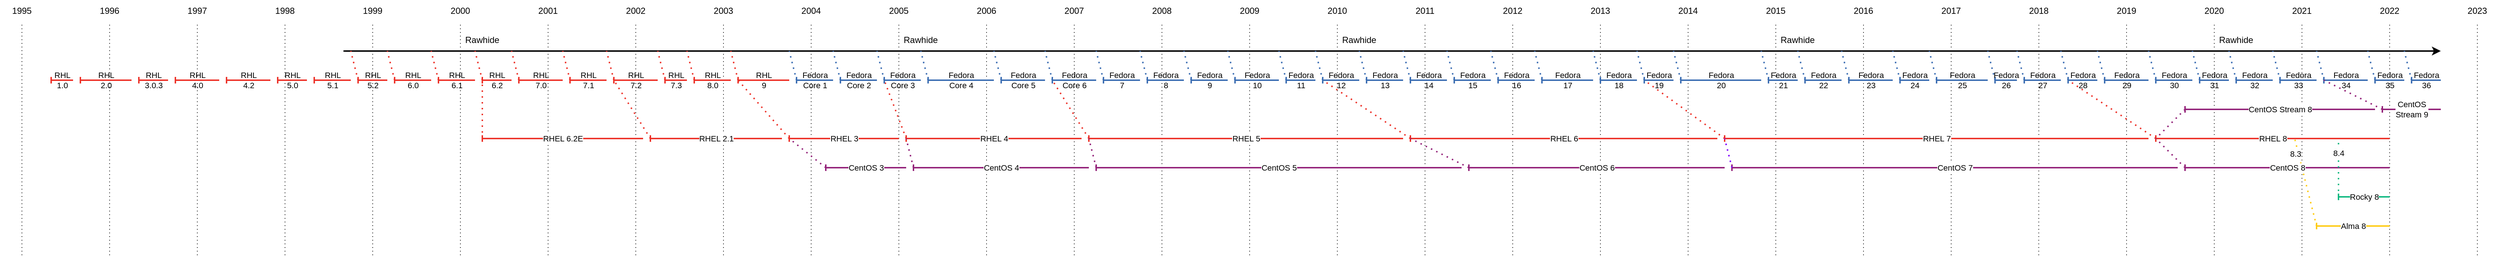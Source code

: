 <mxfile version="15.8.7" type="device"><diagram id="KVn2hXTOGZINq9h-7GHT" name="Page-2"><mxGraphModel dx="1445" dy="193" grid="1" gridSize="10" guides="1" tooltips="1" connect="1" arrows="1" fold="1" page="1" pageScale="1" pageWidth="1169" pageHeight="827" math="0" shadow="0"><root><mxCell id="7tStiXBaBhLa8-m_7606-0"/><mxCell id="7tStiXBaBhLa8-m_7606-1" parent="7tStiXBaBhLa8-m_7606-0"/><mxCell id="lLcdjCeJFwPvF0Hu37NN-223" value="" style="endArrow=none;dashed=1;html=1;dashPattern=1 3;strokeWidth=2;rounded=0;strokeColor=#ffcb12;" edge="1" parent="7tStiXBaBhLa8-m_7606-1"><mxGeometry width="50" height="50" relative="1" as="geometry"><mxPoint x="2460" y="680" as="sourcePoint"/><mxPoint x="2430" y="560" as="targetPoint"/></mxGeometry></mxCell><mxCell id="lLcdjCeJFwPvF0Hu37NN-224" value="8.3" style="edgeLabel;html=1;align=center;verticalAlign=middle;resizable=0;points=[];labelBackgroundColor=default;" vertex="1" connectable="0" parent="lLcdjCeJFwPvF0Hu37NN-223"><mxGeometry x="-0.22" y="1" relative="1" as="geometry"><mxPoint x="-17" y="-53" as="offset"/></mxGeometry></mxCell><mxCell id="lLcdjCeJFwPvF0Hu37NN-116" value="" style="endArrow=none;dashed=1;html=1;dashPattern=1 3;strokeWidth=2;rounded=0;strokeColor=#ed3229;" edge="1" parent="7tStiXBaBhLa8-m_7606-1"><mxGeometry width="50" height="50" relative="1" as="geometry"><mxPoint x="780" y="560" as="sourcePoint"/><mxPoint x="730" y="480" as="targetPoint"/></mxGeometry></mxCell><mxCell id="lLcdjCeJFwPvF0Hu37NN-114" value="" style="endArrow=none;dashed=1;html=1;dashPattern=1 3;strokeWidth=2;rounded=0;strokeColor=#ed3229;" edge="1" parent="7tStiXBaBhLa8-m_7606-1"><mxGeometry width="50" height="50" relative="1" as="geometry"><mxPoint x="530" y="560" as="sourcePoint"/><mxPoint x="500" y="480" as="targetPoint"/></mxGeometry></mxCell><mxCell id="7tStiXBaBhLa8-m_7606-2" value="" style="endArrow=none;dashed=1;html=1;rounded=0;strokeColor=#000000;strokeWidth=1;dashPattern=1 4;entryX=0.5;entryY=1;entryDx=0;entryDy=0;" edge="1" parent="7tStiXBaBhLa8-m_7606-1" target="7tStiXBaBhLa8-m_7606-24"><mxGeometry width="50" height="50" relative="1" as="geometry"><mxPoint x="40" y="720" as="sourcePoint"/><mxPoint x="40" y="440" as="targetPoint"/></mxGeometry></mxCell><mxCell id="7tStiXBaBhLa8-m_7606-3" value="" style="endArrow=none;dashed=1;html=1;rounded=0;strokeColor=#000000;strokeWidth=1;dashPattern=1 4;entryX=0.5;entryY=1;entryDx=0;entryDy=0;" edge="1" parent="7tStiXBaBhLa8-m_7606-1" target="7tStiXBaBhLa8-m_7606-25"><mxGeometry width="50" height="50" relative="1" as="geometry"><mxPoint x="160" y="720" as="sourcePoint"/><mxPoint x="160" y="440" as="targetPoint"/></mxGeometry></mxCell><mxCell id="7tStiXBaBhLa8-m_7606-4" value="" style="endArrow=none;dashed=1;html=1;rounded=0;strokeColor=#000000;strokeWidth=1;dashPattern=1 4;entryX=0.5;entryY=1;entryDx=0;entryDy=0;" edge="1" parent="7tStiXBaBhLa8-m_7606-1" target="7tStiXBaBhLa8-m_7606-26"><mxGeometry width="50" height="50" relative="1" as="geometry"><mxPoint x="280" y="720" as="sourcePoint"/><mxPoint x="280" y="440" as="targetPoint"/></mxGeometry></mxCell><mxCell id="7tStiXBaBhLa8-m_7606-5" value="" style="endArrow=none;dashed=1;html=1;rounded=0;strokeColor=#000000;strokeWidth=1;dashPattern=1 4;entryX=0.5;entryY=1;entryDx=0;entryDy=0;" edge="1" parent="7tStiXBaBhLa8-m_7606-1" target="7tStiXBaBhLa8-m_7606-27"><mxGeometry width="50" height="50" relative="1" as="geometry"><mxPoint x="400" y="720" as="sourcePoint"/><mxPoint x="400" y="440" as="targetPoint"/></mxGeometry></mxCell><mxCell id="7tStiXBaBhLa8-m_7606-6" value="" style="endArrow=none;dashed=1;html=1;rounded=0;strokeColor=#000000;strokeWidth=1;dashPattern=1 4;entryX=0.5;entryY=1;entryDx=0;entryDy=0;" edge="1" parent="7tStiXBaBhLa8-m_7606-1" target="7tStiXBaBhLa8-m_7606-28"><mxGeometry width="50" height="50" relative="1" as="geometry"><mxPoint x="520" y="720" as="sourcePoint"/><mxPoint x="520" y="440" as="targetPoint"/></mxGeometry></mxCell><mxCell id="7tStiXBaBhLa8-m_7606-7" value="" style="endArrow=none;dashed=1;html=1;rounded=0;strokeColor=#000000;strokeWidth=1;dashPattern=1 4;entryX=0.5;entryY=1;entryDx=0;entryDy=0;" edge="1" parent="7tStiXBaBhLa8-m_7606-1" target="7tStiXBaBhLa8-m_7606-29"><mxGeometry width="50" height="50" relative="1" as="geometry"><mxPoint x="640" y="720" as="sourcePoint"/><mxPoint x="640" y="440" as="targetPoint"/></mxGeometry></mxCell><mxCell id="7tStiXBaBhLa8-m_7606-8" value="" style="endArrow=none;dashed=1;html=1;rounded=0;strokeColor=#000000;strokeWidth=1;dashPattern=1 4;entryX=0.5;entryY=1;entryDx=0;entryDy=0;" edge="1" parent="7tStiXBaBhLa8-m_7606-1" target="7tStiXBaBhLa8-m_7606-30"><mxGeometry width="50" height="50" relative="1" as="geometry"><mxPoint x="760" y="720" as="sourcePoint"/><mxPoint x="760" y="440" as="targetPoint"/></mxGeometry></mxCell><mxCell id="7tStiXBaBhLa8-m_7606-9" value="" style="endArrow=none;dashed=1;html=1;rounded=0;strokeColor=#000000;strokeWidth=1;dashPattern=1 4;entryX=0.5;entryY=1;entryDx=0;entryDy=0;" edge="1" parent="7tStiXBaBhLa8-m_7606-1" target="7tStiXBaBhLa8-m_7606-31"><mxGeometry width="50" height="50" relative="1" as="geometry"><mxPoint x="880" y="720" as="sourcePoint"/><mxPoint x="880" y="440" as="targetPoint"/></mxGeometry></mxCell><mxCell id="7tStiXBaBhLa8-m_7606-10" value="" style="endArrow=none;dashed=1;html=1;rounded=0;strokeColor=#000000;strokeWidth=1;dashPattern=1 4;entryX=0.5;entryY=1;entryDx=0;entryDy=0;" edge="1" parent="7tStiXBaBhLa8-m_7606-1" target="7tStiXBaBhLa8-m_7606-32"><mxGeometry width="50" height="50" relative="1" as="geometry"><mxPoint x="1000" y="720" as="sourcePoint"/><mxPoint x="1000" y="440" as="targetPoint"/></mxGeometry></mxCell><mxCell id="7tStiXBaBhLa8-m_7606-11" value="" style="endArrow=none;dashed=1;html=1;rounded=0;strokeColor=#000000;strokeWidth=1;dashPattern=1 4;entryX=0.5;entryY=1;entryDx=0;entryDy=0;" edge="1" parent="7tStiXBaBhLa8-m_7606-1" target="7tStiXBaBhLa8-m_7606-33"><mxGeometry width="50" height="50" relative="1" as="geometry"><mxPoint x="1120" y="720" as="sourcePoint"/><mxPoint x="1120" y="440" as="targetPoint"/></mxGeometry></mxCell><mxCell id="7tStiXBaBhLa8-m_7606-12" value="" style="endArrow=none;dashed=1;html=1;rounded=0;strokeColor=#000000;strokeWidth=1;dashPattern=1 4;entryX=0.5;entryY=1;entryDx=0;entryDy=0;" edge="1" parent="7tStiXBaBhLa8-m_7606-1" target="7tStiXBaBhLa8-m_7606-34"><mxGeometry width="50" height="50" relative="1" as="geometry"><mxPoint x="1240" y="720" as="sourcePoint"/><mxPoint x="1240" y="440" as="targetPoint"/></mxGeometry></mxCell><mxCell id="7tStiXBaBhLa8-m_7606-13" value="" style="endArrow=none;dashed=1;html=1;rounded=0;strokeColor=#000000;strokeWidth=1;dashPattern=1 4;entryX=0.5;entryY=1;entryDx=0;entryDy=0;" edge="1" parent="7tStiXBaBhLa8-m_7606-1" target="7tStiXBaBhLa8-m_7606-35"><mxGeometry width="50" height="50" relative="1" as="geometry"><mxPoint x="1360" y="720" as="sourcePoint"/><mxPoint x="1360" y="440" as="targetPoint"/></mxGeometry></mxCell><mxCell id="7tStiXBaBhLa8-m_7606-14" value="" style="endArrow=none;dashed=1;html=1;rounded=0;strokeColor=#000000;strokeWidth=1;dashPattern=1 4;entryX=0.5;entryY=1;entryDx=0;entryDy=0;" edge="1" parent="7tStiXBaBhLa8-m_7606-1" target="7tStiXBaBhLa8-m_7606-36"><mxGeometry width="50" height="50" relative="1" as="geometry"><mxPoint x="1480" y="720" as="sourcePoint"/><mxPoint x="1480" y="440" as="targetPoint"/></mxGeometry></mxCell><mxCell id="7tStiXBaBhLa8-m_7606-15" value="" style="endArrow=none;dashed=1;html=1;rounded=0;strokeColor=#000000;strokeWidth=1;dashPattern=1 4;entryX=0.5;entryY=1;entryDx=0;entryDy=0;" edge="1" parent="7tStiXBaBhLa8-m_7606-1" target="7tStiXBaBhLa8-m_7606-37"><mxGeometry width="50" height="50" relative="1" as="geometry"><mxPoint x="1600" y="720" as="sourcePoint"/><mxPoint x="1600" y="440" as="targetPoint"/></mxGeometry></mxCell><mxCell id="7tStiXBaBhLa8-m_7606-16" value="" style="endArrow=none;dashed=1;html=1;rounded=0;strokeColor=#000000;strokeWidth=1;dashPattern=1 4;entryX=0.5;entryY=1;entryDx=0;entryDy=0;" edge="1" parent="7tStiXBaBhLa8-m_7606-1" target="7tStiXBaBhLa8-m_7606-38"><mxGeometry width="50" height="50" relative="1" as="geometry"><mxPoint x="1720" y="720" as="sourcePoint"/><mxPoint x="1720" y="440" as="targetPoint"/></mxGeometry></mxCell><mxCell id="7tStiXBaBhLa8-m_7606-17" value="" style="endArrow=none;dashed=1;html=1;rounded=0;strokeColor=#000000;strokeWidth=1;dashPattern=1 4;entryX=0.5;entryY=1;entryDx=0;entryDy=0;" edge="1" parent="7tStiXBaBhLa8-m_7606-1" target="7tStiXBaBhLa8-m_7606-39"><mxGeometry width="50" height="50" relative="1" as="geometry"><mxPoint x="1840" y="720" as="sourcePoint"/><mxPoint x="1840" y="440" as="targetPoint"/></mxGeometry></mxCell><mxCell id="7tStiXBaBhLa8-m_7606-18" value="" style="endArrow=none;dashed=1;html=1;rounded=0;strokeColor=#000000;strokeWidth=1;dashPattern=1 4;entryX=0.5;entryY=1;entryDx=0;entryDy=0;" edge="1" parent="7tStiXBaBhLa8-m_7606-1" target="7tStiXBaBhLa8-m_7606-40"><mxGeometry width="50" height="50" relative="1" as="geometry"><mxPoint x="1960" y="720" as="sourcePoint"/><mxPoint x="1960" y="440" as="targetPoint"/></mxGeometry></mxCell><mxCell id="7tStiXBaBhLa8-m_7606-19" value="" style="endArrow=none;dashed=1;html=1;rounded=0;strokeColor=#000000;strokeWidth=1;dashPattern=1 4;entryX=0.5;entryY=1;entryDx=0;entryDy=0;" edge="1" parent="7tStiXBaBhLa8-m_7606-1" target="7tStiXBaBhLa8-m_7606-41"><mxGeometry width="50" height="50" relative="1" as="geometry"><mxPoint x="2079.8" y="720" as="sourcePoint"/><mxPoint x="2080" y="400" as="targetPoint"/></mxGeometry></mxCell><mxCell id="7tStiXBaBhLa8-m_7606-20" value="" style="endArrow=none;dashed=1;html=1;rounded=0;strokeColor=#000000;strokeWidth=1;dashPattern=1 4;entryX=0.5;entryY=1;entryDx=0;entryDy=0;" edge="1" parent="7tStiXBaBhLa8-m_7606-1" target="7tStiXBaBhLa8-m_7606-42"><mxGeometry width="50" height="50" relative="1" as="geometry"><mxPoint x="2200" y="720" as="sourcePoint"/><mxPoint x="2200" y="400" as="targetPoint"/></mxGeometry></mxCell><mxCell id="7tStiXBaBhLa8-m_7606-21" value="" style="endArrow=none;dashed=1;html=1;rounded=0;strokeColor=#000000;strokeWidth=1;dashPattern=1 4;entryX=0.5;entryY=1;entryDx=0;entryDy=0;" edge="1" parent="7tStiXBaBhLa8-m_7606-1" target="7tStiXBaBhLa8-m_7606-43"><mxGeometry width="50" height="50" relative="1" as="geometry"><mxPoint x="2320" y="720" as="sourcePoint"/><mxPoint x="2320" y="400" as="targetPoint"/></mxGeometry></mxCell><mxCell id="7tStiXBaBhLa8-m_7606-22" value="" style="endArrow=none;dashed=1;html=1;rounded=0;strokeColor=#000000;strokeWidth=1;dashPattern=1 4;entryX=0.5;entryY=1;entryDx=0;entryDy=0;" edge="1" parent="7tStiXBaBhLa8-m_7606-1" target="7tStiXBaBhLa8-m_7606-44"><mxGeometry width="50" height="50" relative="1" as="geometry"><mxPoint x="2440" y="720" as="sourcePoint"/><mxPoint x="2440" y="400" as="targetPoint"/></mxGeometry></mxCell><mxCell id="7tStiXBaBhLa8-m_7606-23" value="" style="endArrow=none;dashed=1;html=1;rounded=0;strokeColor=#000000;strokeWidth=1;dashPattern=1 4;entryX=0.5;entryY=1;entryDx=0;entryDy=0;" edge="1" parent="7tStiXBaBhLa8-m_7606-1" target="7tStiXBaBhLa8-m_7606-45"><mxGeometry width="50" height="50" relative="1" as="geometry"><mxPoint x="2560" y="720" as="sourcePoint"/><mxPoint x="2560" y="400" as="targetPoint"/></mxGeometry></mxCell><mxCell id="7tStiXBaBhLa8-m_7606-24" value="2001" style="text;html=1;strokeColor=none;fillColor=none;align=center;verticalAlign=middle;whiteSpace=wrap;rounded=0;" vertex="1" parent="7tStiXBaBhLa8-m_7606-1"><mxGeometry x="10" y="370" width="60" height="30" as="geometry"/></mxCell><mxCell id="7tStiXBaBhLa8-m_7606-25" value="2002" style="text;html=1;strokeColor=none;fillColor=none;align=center;verticalAlign=middle;whiteSpace=wrap;rounded=0;" vertex="1" parent="7tStiXBaBhLa8-m_7606-1"><mxGeometry x="130" y="370" width="60" height="30" as="geometry"/></mxCell><mxCell id="7tStiXBaBhLa8-m_7606-26" value="2003" style="text;html=1;strokeColor=none;fillColor=none;align=center;verticalAlign=middle;whiteSpace=wrap;rounded=0;" vertex="1" parent="7tStiXBaBhLa8-m_7606-1"><mxGeometry x="250" y="370" width="60" height="30" as="geometry"/></mxCell><mxCell id="7tStiXBaBhLa8-m_7606-27" value="2004" style="text;html=1;strokeColor=none;fillColor=none;align=center;verticalAlign=middle;whiteSpace=wrap;rounded=0;" vertex="1" parent="7tStiXBaBhLa8-m_7606-1"><mxGeometry x="370" y="370" width="60" height="30" as="geometry"/></mxCell><mxCell id="7tStiXBaBhLa8-m_7606-28" value="2005" style="text;html=1;strokeColor=none;fillColor=none;align=center;verticalAlign=middle;whiteSpace=wrap;rounded=0;" vertex="1" parent="7tStiXBaBhLa8-m_7606-1"><mxGeometry x="490" y="370" width="60" height="30" as="geometry"/></mxCell><mxCell id="7tStiXBaBhLa8-m_7606-29" value="2006" style="text;html=1;strokeColor=none;fillColor=none;align=center;verticalAlign=middle;whiteSpace=wrap;rounded=0;" vertex="1" parent="7tStiXBaBhLa8-m_7606-1"><mxGeometry x="610" y="370" width="60" height="30" as="geometry"/></mxCell><mxCell id="7tStiXBaBhLa8-m_7606-30" value="2007" style="text;html=1;strokeColor=none;fillColor=none;align=center;verticalAlign=middle;whiteSpace=wrap;rounded=0;" vertex="1" parent="7tStiXBaBhLa8-m_7606-1"><mxGeometry x="730" y="370" width="60" height="30" as="geometry"/></mxCell><mxCell id="7tStiXBaBhLa8-m_7606-31" value="2008" style="text;html=1;strokeColor=none;fillColor=none;align=center;verticalAlign=middle;whiteSpace=wrap;rounded=0;" vertex="1" parent="7tStiXBaBhLa8-m_7606-1"><mxGeometry x="850" y="370" width="60" height="30" as="geometry"/></mxCell><mxCell id="7tStiXBaBhLa8-m_7606-32" value="2009" style="text;html=1;strokeColor=none;fillColor=none;align=center;verticalAlign=middle;whiteSpace=wrap;rounded=0;" vertex="1" parent="7tStiXBaBhLa8-m_7606-1"><mxGeometry x="970" y="370" width="60" height="30" as="geometry"/></mxCell><mxCell id="7tStiXBaBhLa8-m_7606-33" value="2010" style="text;html=1;strokeColor=none;fillColor=none;align=center;verticalAlign=middle;whiteSpace=wrap;rounded=0;" vertex="1" parent="7tStiXBaBhLa8-m_7606-1"><mxGeometry x="1090" y="370" width="60" height="30" as="geometry"/></mxCell><mxCell id="7tStiXBaBhLa8-m_7606-34" value="2011" style="text;html=1;strokeColor=none;fillColor=none;align=center;verticalAlign=middle;whiteSpace=wrap;rounded=0;" vertex="1" parent="7tStiXBaBhLa8-m_7606-1"><mxGeometry x="1210" y="370" width="60" height="30" as="geometry"/></mxCell><mxCell id="7tStiXBaBhLa8-m_7606-35" value="2012" style="text;html=1;strokeColor=none;fillColor=none;align=center;verticalAlign=middle;whiteSpace=wrap;rounded=0;" vertex="1" parent="7tStiXBaBhLa8-m_7606-1"><mxGeometry x="1330" y="370" width="60" height="30" as="geometry"/></mxCell><mxCell id="7tStiXBaBhLa8-m_7606-36" value="2013" style="text;html=1;strokeColor=none;fillColor=none;align=center;verticalAlign=middle;whiteSpace=wrap;rounded=0;" vertex="1" parent="7tStiXBaBhLa8-m_7606-1"><mxGeometry x="1450" y="370" width="60" height="30" as="geometry"/></mxCell><mxCell id="7tStiXBaBhLa8-m_7606-37" value="2014" style="text;html=1;strokeColor=none;fillColor=none;align=center;verticalAlign=middle;whiteSpace=wrap;rounded=0;" vertex="1" parent="7tStiXBaBhLa8-m_7606-1"><mxGeometry x="1570" y="370" width="60" height="30" as="geometry"/></mxCell><mxCell id="7tStiXBaBhLa8-m_7606-38" value="2015" style="text;html=1;strokeColor=none;fillColor=none;align=center;verticalAlign=middle;whiteSpace=wrap;rounded=0;" vertex="1" parent="7tStiXBaBhLa8-m_7606-1"><mxGeometry x="1690" y="370" width="60" height="30" as="geometry"/></mxCell><mxCell id="7tStiXBaBhLa8-m_7606-39" value="2016" style="text;html=1;strokeColor=none;fillColor=none;align=center;verticalAlign=middle;whiteSpace=wrap;rounded=0;" vertex="1" parent="7tStiXBaBhLa8-m_7606-1"><mxGeometry x="1810" y="370" width="60" height="30" as="geometry"/></mxCell><mxCell id="7tStiXBaBhLa8-m_7606-40" value="2017" style="text;html=1;strokeColor=none;fillColor=none;align=center;verticalAlign=middle;whiteSpace=wrap;rounded=0;" vertex="1" parent="7tStiXBaBhLa8-m_7606-1"><mxGeometry x="1930" y="370" width="60" height="30" as="geometry"/></mxCell><mxCell id="7tStiXBaBhLa8-m_7606-41" value="2018" style="text;html=1;strokeColor=none;fillColor=none;align=center;verticalAlign=middle;whiteSpace=wrap;rounded=0;" vertex="1" parent="7tStiXBaBhLa8-m_7606-1"><mxGeometry x="2050" y="370" width="60" height="30" as="geometry"/></mxCell><mxCell id="7tStiXBaBhLa8-m_7606-42" value="2019" style="text;html=1;strokeColor=none;fillColor=none;align=center;verticalAlign=middle;whiteSpace=wrap;rounded=0;" vertex="1" parent="7tStiXBaBhLa8-m_7606-1"><mxGeometry x="2170" y="370" width="60" height="30" as="geometry"/></mxCell><mxCell id="7tStiXBaBhLa8-m_7606-43" value="2020" style="text;html=1;strokeColor=none;fillColor=none;align=center;verticalAlign=middle;whiteSpace=wrap;rounded=0;" vertex="1" parent="7tStiXBaBhLa8-m_7606-1"><mxGeometry x="2290" y="370" width="60" height="30" as="geometry"/></mxCell><mxCell id="7tStiXBaBhLa8-m_7606-44" value="2021" style="text;html=1;strokeColor=none;fillColor=none;align=center;verticalAlign=middle;whiteSpace=wrap;rounded=0;" vertex="1" parent="7tStiXBaBhLa8-m_7606-1"><mxGeometry x="2410" y="370" width="60" height="30" as="geometry"/></mxCell><mxCell id="7tStiXBaBhLa8-m_7606-45" value="2022" style="text;html=1;strokeColor=none;fillColor=none;align=center;verticalAlign=middle;whiteSpace=wrap;rounded=0;" vertex="1" parent="7tStiXBaBhLa8-m_7606-1"><mxGeometry x="2530" y="370" width="60" height="30" as="geometry"/></mxCell><mxCell id="7tStiXBaBhLa8-m_7606-46" value="" style="endArrow=classic;html=1;rounded=0;strokeColor=#000000;strokeWidth=2;" edge="1" parent="7tStiXBaBhLa8-m_7606-1"><mxGeometry width="50" height="50" relative="1" as="geometry"><mxPoint x="-240" y="440" as="sourcePoint"/><mxPoint x="2630" y="440" as="targetPoint"/></mxGeometry></mxCell><mxCell id="7tStiXBaBhLa8-m_7606-47" value="" style="endArrow=none;dashed=1;html=1;rounded=0;strokeColor=#000000;strokeWidth=1;dashPattern=1 4;entryX=0.5;entryY=1;entryDx=0;entryDy=0;" edge="1" parent="7tStiXBaBhLa8-m_7606-1" target="7tStiXBaBhLa8-m_7606-50"><mxGeometry width="50" height="50" relative="1" as="geometry"><mxPoint x="-320" y="720" as="sourcePoint"/><mxPoint x="-320" y="440" as="targetPoint"/></mxGeometry></mxCell><mxCell id="7tStiXBaBhLa8-m_7606-48" value="" style="endArrow=none;dashed=1;html=1;rounded=0;strokeColor=#000000;strokeWidth=1;dashPattern=1 4;entryX=0.5;entryY=1;entryDx=0;entryDy=0;" edge="1" parent="7tStiXBaBhLa8-m_7606-1" target="7tStiXBaBhLa8-m_7606-51"><mxGeometry width="50" height="50" relative="1" as="geometry"><mxPoint x="-200" y="720" as="sourcePoint"/><mxPoint x="-200" y="440" as="targetPoint"/></mxGeometry></mxCell><mxCell id="7tStiXBaBhLa8-m_7606-49" value="" style="endArrow=none;dashed=1;html=1;rounded=0;strokeColor=#000000;strokeWidth=1;dashPattern=1 4;entryX=0.5;entryY=1;entryDx=0;entryDy=0;" edge="1" parent="7tStiXBaBhLa8-m_7606-1" target="7tStiXBaBhLa8-m_7606-52"><mxGeometry width="50" height="50" relative="1" as="geometry"><mxPoint x="-80" y="720" as="sourcePoint"/><mxPoint x="-80" y="440" as="targetPoint"/></mxGeometry></mxCell><mxCell id="7tStiXBaBhLa8-m_7606-50" value="1998" style="text;html=1;strokeColor=none;fillColor=none;align=center;verticalAlign=middle;whiteSpace=wrap;rounded=0;" vertex="1" parent="7tStiXBaBhLa8-m_7606-1"><mxGeometry x="-350" y="370" width="60" height="30" as="geometry"/></mxCell><mxCell id="7tStiXBaBhLa8-m_7606-51" value="1999" style="text;html=1;strokeColor=none;fillColor=none;align=center;verticalAlign=middle;whiteSpace=wrap;rounded=0;" vertex="1" parent="7tStiXBaBhLa8-m_7606-1"><mxGeometry x="-230" y="370" width="60" height="30" as="geometry"/></mxCell><mxCell id="7tStiXBaBhLa8-m_7606-52" value="2000" style="text;html=1;strokeColor=none;fillColor=none;align=center;verticalAlign=middle;whiteSpace=wrap;rounded=0;" vertex="1" parent="7tStiXBaBhLa8-m_7606-1"><mxGeometry x="-110" y="370" width="60" height="30" as="geometry"/></mxCell><mxCell id="lLcdjCeJFwPvF0Hu37NN-99" value="" style="endArrow=none;dashed=1;html=1;dashPattern=1 3;strokeWidth=2;rounded=0;strokeColor=#3c6eb3;" edge="1" parent="7tStiXBaBhLa8-m_7606-1"><mxGeometry width="50" height="50" relative="1" as="geometry"><mxPoint x="380" y="480" as="sourcePoint"/><mxPoint x="370" y="440" as="targetPoint"/></mxGeometry></mxCell><mxCell id="lLcdjCeJFwPvF0Hu37NN-100" value="" style="endArrow=none;dashed=1;html=1;dashPattern=1 3;strokeWidth=2;rounded=0;strokeColor=#3c6eb3;" edge="1" parent="7tStiXBaBhLa8-m_7606-1"><mxGeometry width="50" height="50" relative="1" as="geometry"><mxPoint x="440" y="480" as="sourcePoint"/><mxPoint x="430" y="440" as="targetPoint"/></mxGeometry></mxCell><mxCell id="lLcdjCeJFwPvF0Hu37NN-101" value="" style="endArrow=none;dashed=1;html=1;dashPattern=1 3;strokeWidth=2;rounded=0;strokeColor=#3c6eb3;" edge="1" parent="7tStiXBaBhLa8-m_7606-1"><mxGeometry width="50" height="50" relative="1" as="geometry"><mxPoint x="500" y="480" as="sourcePoint"/><mxPoint x="490" y="440" as="targetPoint"/></mxGeometry></mxCell><mxCell id="lLcdjCeJFwPvF0Hu37NN-102" value="Fedora&lt;br&gt;Core 1" style="endArrow=none;html=1;rounded=0;strokeColor=#3c6eb3;strokeWidth=2;endFill=0;startArrow=baseDash;startFill=0;labelBackgroundColor=none;" edge="1" parent="7tStiXBaBhLa8-m_7606-1"><mxGeometry width="50" height="50" relative="1" as="geometry"><mxPoint x="380" y="480" as="sourcePoint"/><mxPoint x="430" y="480" as="targetPoint"/></mxGeometry></mxCell><mxCell id="lLcdjCeJFwPvF0Hu37NN-103" value="Fedora&lt;br&gt;Core 2" style="endArrow=none;html=1;rounded=0;strokeColor=#3c6eb3;strokeWidth=2;startArrow=baseDash;startFill=0;endFill=0;labelBackgroundColor=none;" edge="1" parent="7tStiXBaBhLa8-m_7606-1"><mxGeometry width="50" height="50" relative="1" as="geometry"><mxPoint x="440" y="480" as="sourcePoint"/><mxPoint x="490" y="480" as="targetPoint"/></mxGeometry></mxCell><mxCell id="lLcdjCeJFwPvF0Hu37NN-104" value="Fedora&lt;br&gt;Core 3" style="endArrow=none;html=1;rounded=0;strokeColor=#3c6eb3;strokeWidth=2;startArrow=baseDash;startFill=0;endFill=0;labelBackgroundColor=none;" edge="1" parent="7tStiXBaBhLa8-m_7606-1"><mxGeometry width="50" height="50" relative="1" as="geometry"><mxPoint x="500" y="480" as="sourcePoint"/><mxPoint x="550" y="480" as="targetPoint"/></mxGeometry></mxCell><mxCell id="lLcdjCeJFwPvF0Hu37NN-105" value="" style="endArrow=none;dashed=1;html=1;dashPattern=1 3;strokeWidth=2;rounded=0;strokeColor=#3c6eb3;" edge="1" parent="7tStiXBaBhLa8-m_7606-1"><mxGeometry width="50" height="50" relative="1" as="geometry"><mxPoint x="560" y="480" as="sourcePoint"/><mxPoint x="550" y="440" as="targetPoint"/></mxGeometry></mxCell><mxCell id="lLcdjCeJFwPvF0Hu37NN-106" value="Fedora&lt;br&gt;Core 4" style="endArrow=none;html=1;rounded=0;strokeColor=#3c6eb3;strokeWidth=2;endFill=0;startArrow=baseDash;startFill=0;labelBackgroundColor=none;" edge="1" parent="7tStiXBaBhLa8-m_7606-1"><mxGeometry width="50" height="50" relative="1" as="geometry"><mxPoint x="560" y="480" as="sourcePoint"/><mxPoint x="650" y="480" as="targetPoint"/></mxGeometry></mxCell><mxCell id="lLcdjCeJFwPvF0Hu37NN-110" value="" style="endArrow=none;dashed=1;html=1;dashPattern=1 3;strokeWidth=2;rounded=0;strokeColor=#3c6eb3;" edge="1" parent="7tStiXBaBhLa8-m_7606-1"><mxGeometry width="50" height="50" relative="1" as="geometry"><mxPoint x="660" y="480" as="sourcePoint"/><mxPoint x="650" y="440" as="targetPoint"/></mxGeometry></mxCell><mxCell id="lLcdjCeJFwPvF0Hu37NN-111" value="Fedora&lt;br&gt;Core 5" style="endArrow=none;html=1;rounded=0;strokeColor=#3c6eb3;strokeWidth=2;endFill=0;startArrow=baseDash;startFill=0;labelBackgroundColor=none;" edge="1" parent="7tStiXBaBhLa8-m_7606-1"><mxGeometry width="50" height="50" relative="1" as="geometry"><mxPoint x="660" y="480" as="sourcePoint"/><mxPoint x="720" y="480" as="targetPoint"/></mxGeometry></mxCell><mxCell id="lLcdjCeJFwPvF0Hu37NN-112" value="" style="endArrow=none;dashed=1;html=1;dashPattern=1 3;strokeWidth=2;rounded=0;strokeColor=#3c6eb3;" edge="1" parent="7tStiXBaBhLa8-m_7606-1"><mxGeometry width="50" height="50" relative="1" as="geometry"><mxPoint x="730" y="480" as="sourcePoint"/><mxPoint x="720" y="440" as="targetPoint"/></mxGeometry></mxCell><mxCell id="lLcdjCeJFwPvF0Hu37NN-113" value="Fedora&lt;br&gt;Core 6" style="endArrow=none;html=1;rounded=0;strokeColor=#3c6eb3;strokeWidth=2;endFill=0;startArrow=baseDash;startFill=0;labelBackgroundColor=none;" edge="1" parent="7tStiXBaBhLa8-m_7606-1"><mxGeometry width="50" height="50" relative="1" as="geometry"><mxPoint x="730" y="480" as="sourcePoint"/><mxPoint x="790" y="480" as="targetPoint"/></mxGeometry></mxCell><mxCell id="lLcdjCeJFwPvF0Hu37NN-115" value="RHEL 4" style="endArrow=none;html=1;rounded=0;strokeColor=#ed3229;strokeWidth=2;endFill=0;startArrow=baseDash;startFill=0;" edge="1" parent="7tStiXBaBhLa8-m_7606-1"><mxGeometry width="50" height="50" relative="1" as="geometry"><mxPoint x="530" y="560" as="sourcePoint"/><mxPoint x="770" y="560" as="targetPoint"/></mxGeometry></mxCell><mxCell id="lLcdjCeJFwPvF0Hu37NN-117" value="RHEL 5" style="endArrow=none;html=1;rounded=0;strokeColor=#ed3229;strokeWidth=2;endFill=0;startArrow=baseDash;startFill=0;" edge="1" parent="7tStiXBaBhLa8-m_7606-1"><mxGeometry width="50" height="50" relative="1" as="geometry"><mxPoint x="780" y="560" as="sourcePoint"/><mxPoint x="1210" y="560" as="targetPoint"/></mxGeometry></mxCell><mxCell id="lLcdjCeJFwPvF0Hu37NN-118" value="" style="endArrow=none;dashed=1;html=1;dashPattern=1 3;strokeWidth=2;rounded=0;strokeColor=#ed3229;" edge="1" parent="7tStiXBaBhLa8-m_7606-1"><mxGeometry width="50" height="50" relative="1" as="geometry"><mxPoint x="1220" y="560" as="sourcePoint"/><mxPoint x="1100" y="480" as="targetPoint"/></mxGeometry></mxCell><mxCell id="lLcdjCeJFwPvF0Hu37NN-119" value="RHEL 6" style="endArrow=none;html=1;rounded=0;strokeColor=#ed3229;strokeWidth=2;endFill=0;startArrow=baseDash;startFill=0;" edge="1" parent="7tStiXBaBhLa8-m_7606-1"><mxGeometry width="50" height="50" relative="1" as="geometry"><mxPoint x="1220" y="560" as="sourcePoint"/><mxPoint x="1640" y="560" as="targetPoint"/></mxGeometry></mxCell><mxCell id="lLcdjCeJFwPvF0Hu37NN-120" value="" style="endArrow=none;dashed=1;html=1;dashPattern=1 3;strokeWidth=2;rounded=0;strokeColor=#ed3229;" edge="1" parent="7tStiXBaBhLa8-m_7606-1"><mxGeometry width="50" height="50" relative="1" as="geometry"><mxPoint x="1650" y="560" as="sourcePoint"/><mxPoint x="1540" y="480" as="targetPoint"/></mxGeometry></mxCell><mxCell id="lLcdjCeJFwPvF0Hu37NN-121" value="RHEL 7" style="endArrow=none;html=1;rounded=0;strokeColor=#ed3229;strokeWidth=2;endFill=0;startArrow=baseDash;startFill=0;" edge="1" parent="7tStiXBaBhLa8-m_7606-1"><mxGeometry width="50" height="50" relative="1" as="geometry"><mxPoint x="1650" y="560" as="sourcePoint"/><mxPoint x="2230" y="560" as="targetPoint"/></mxGeometry></mxCell><mxCell id="lLcdjCeJFwPvF0Hu37NN-122" value="" style="endArrow=none;dashed=1;html=1;dashPattern=1 3;strokeWidth=2;rounded=0;strokeColor=#ed3229;" edge="1" parent="7tStiXBaBhLa8-m_7606-1"><mxGeometry width="50" height="50" relative="1" as="geometry"><mxPoint x="2240" y="560" as="sourcePoint"/><mxPoint x="2120" y="480" as="targetPoint"/><Array as="points"/></mxGeometry></mxCell><mxCell id="lLcdjCeJFwPvF0Hu37NN-123" value="RHEL 8" style="endArrow=none;html=1;rounded=0;strokeColor=#ed3229;strokeWidth=2;endFill=0;startArrow=baseDash;startFill=0;" edge="1" parent="7tStiXBaBhLa8-m_7606-1"><mxGeometry width="50" height="50" relative="1" as="geometry"><mxPoint x="2240" y="560" as="sourcePoint"/><mxPoint x="2560" y="560" as="targetPoint"/></mxGeometry></mxCell><mxCell id="lLcdjCeJFwPvF0Hu37NN-140" value="" style="endArrow=none;dashed=1;html=1;dashPattern=1 3;strokeWidth=2;rounded=0;strokeColor=#3c6eb3;" edge="1" parent="7tStiXBaBhLa8-m_7606-1"><mxGeometry width="50" height="50" relative="1" as="geometry"><mxPoint x="800" y="480" as="sourcePoint"/><mxPoint x="790" y="440" as="targetPoint"/></mxGeometry></mxCell><mxCell id="lLcdjCeJFwPvF0Hu37NN-141" value="Fedora&lt;br&gt;7" style="endArrow=none;html=1;rounded=0;strokeColor=#3c6eb3;strokeWidth=2;endFill=0;startArrow=baseDash;startFill=0;labelBackgroundColor=none;" edge="1" parent="7tStiXBaBhLa8-m_7606-1"><mxGeometry width="50" height="50" relative="1" as="geometry"><mxPoint x="800" y="480" as="sourcePoint"/><mxPoint x="850" y="480" as="targetPoint"/></mxGeometry></mxCell><mxCell id="lLcdjCeJFwPvF0Hu37NN-142" value="" style="endArrow=none;dashed=1;html=1;dashPattern=1 3;strokeWidth=2;rounded=0;strokeColor=#3c6eb3;" edge="1" parent="7tStiXBaBhLa8-m_7606-1"><mxGeometry width="50" height="50" relative="1" as="geometry"><mxPoint x="860" y="480" as="sourcePoint"/><mxPoint x="850" y="440" as="targetPoint"/></mxGeometry></mxCell><mxCell id="lLcdjCeJFwPvF0Hu37NN-143" value="Fedora&lt;br&gt;8" style="endArrow=none;html=1;rounded=0;strokeColor=#3c6eb3;strokeWidth=2;endFill=0;startArrow=baseDash;startFill=0;labelBackgroundColor=none;" edge="1" parent="7tStiXBaBhLa8-m_7606-1"><mxGeometry width="50" height="50" relative="1" as="geometry"><mxPoint x="860" y="480" as="sourcePoint"/><mxPoint x="910" y="480" as="targetPoint"/></mxGeometry></mxCell><mxCell id="lLcdjCeJFwPvF0Hu37NN-144" value="" style="endArrow=none;dashed=1;html=1;dashPattern=1 3;strokeWidth=2;rounded=0;strokeColor=#3c6eb3;" edge="1" parent="7tStiXBaBhLa8-m_7606-1"><mxGeometry width="50" height="50" relative="1" as="geometry"><mxPoint x="920" y="480" as="sourcePoint"/><mxPoint x="910" y="440" as="targetPoint"/></mxGeometry></mxCell><mxCell id="lLcdjCeJFwPvF0Hu37NN-145" value="Fedora&lt;br&gt;9" style="endArrow=none;html=1;rounded=0;strokeColor=#3c6eb3;strokeWidth=2;endFill=0;startArrow=baseDash;startFill=0;labelBackgroundColor=none;" edge="1" parent="7tStiXBaBhLa8-m_7606-1"><mxGeometry width="50" height="50" relative="1" as="geometry"><mxPoint x="920" y="480" as="sourcePoint"/><mxPoint x="970" y="480" as="targetPoint"/></mxGeometry></mxCell><mxCell id="lLcdjCeJFwPvF0Hu37NN-146" value="" style="endArrow=none;dashed=1;html=1;dashPattern=1 3;strokeWidth=2;rounded=0;strokeColor=#3c6eb3;" edge="1" parent="7tStiXBaBhLa8-m_7606-1"><mxGeometry width="50" height="50" relative="1" as="geometry"><mxPoint x="980" y="480" as="sourcePoint"/><mxPoint x="970" y="440" as="targetPoint"/></mxGeometry></mxCell><mxCell id="lLcdjCeJFwPvF0Hu37NN-147" value="Fedora&lt;br&gt;10" style="endArrow=none;html=1;rounded=0;strokeColor=#3c6eb3;strokeWidth=2;endFill=0;startArrow=baseDash;startFill=0;labelBackgroundColor=none;" edge="1" parent="7tStiXBaBhLa8-m_7606-1"><mxGeometry width="50" height="50" relative="1" as="geometry"><mxPoint x="980" y="480" as="sourcePoint"/><mxPoint x="1040" y="480" as="targetPoint"/></mxGeometry></mxCell><mxCell id="lLcdjCeJFwPvF0Hu37NN-148" value="" style="endArrow=none;dashed=1;html=1;dashPattern=1 3;strokeWidth=2;rounded=0;strokeColor=#3c6eb3;" edge="1" parent="7tStiXBaBhLa8-m_7606-1"><mxGeometry width="50" height="50" relative="1" as="geometry"><mxPoint x="1050" y="480" as="sourcePoint"/><mxPoint x="1040" y="440" as="targetPoint"/></mxGeometry></mxCell><mxCell id="lLcdjCeJFwPvF0Hu37NN-149" value="Fedora&lt;br&gt;11" style="endArrow=none;html=1;rounded=0;strokeColor=#3c6eb3;strokeWidth=2;endFill=0;startArrow=baseDash;startFill=0;labelBackgroundColor=none;" edge="1" parent="7tStiXBaBhLa8-m_7606-1"><mxGeometry width="50" height="50" relative="1" as="geometry"><mxPoint x="1050" y="480" as="sourcePoint"/><mxPoint x="1090" y="480" as="targetPoint"/></mxGeometry></mxCell><mxCell id="lLcdjCeJFwPvF0Hu37NN-150" value="" style="endArrow=none;dashed=1;html=1;dashPattern=1 3;strokeWidth=2;rounded=0;strokeColor=#3c6eb3;" edge="1" parent="7tStiXBaBhLa8-m_7606-1"><mxGeometry width="50" height="50" relative="1" as="geometry"><mxPoint x="1100" y="480" as="sourcePoint"/><mxPoint x="1090" y="440" as="targetPoint"/></mxGeometry></mxCell><mxCell id="lLcdjCeJFwPvF0Hu37NN-151" value="Fedora&lt;br&gt;12" style="endArrow=none;html=1;rounded=0;strokeColor=#3c6eb3;strokeWidth=2;endFill=0;startArrow=baseDash;startFill=0;labelBackgroundColor=none;" edge="1" parent="7tStiXBaBhLa8-m_7606-1"><mxGeometry width="50" height="50" relative="1" as="geometry"><mxPoint x="1100" y="480" as="sourcePoint"/><mxPoint x="1150" y="480" as="targetPoint"/></mxGeometry></mxCell><mxCell id="lLcdjCeJFwPvF0Hu37NN-152" value="" style="endArrow=none;dashed=1;html=1;dashPattern=1 3;strokeWidth=2;rounded=0;strokeColor=#3c6eb3;" edge="1" parent="7tStiXBaBhLa8-m_7606-1"><mxGeometry width="50" height="50" relative="1" as="geometry"><mxPoint x="1160" y="480" as="sourcePoint"/><mxPoint x="1150" y="440" as="targetPoint"/></mxGeometry></mxCell><mxCell id="lLcdjCeJFwPvF0Hu37NN-153" value="Fedora&lt;br&gt;13" style="endArrow=none;html=1;rounded=0;strokeColor=#3c6eb3;strokeWidth=2;endFill=0;startArrow=baseDash;startFill=0;labelBackgroundColor=none;" edge="1" parent="7tStiXBaBhLa8-m_7606-1"><mxGeometry width="50" height="50" relative="1" as="geometry"><mxPoint x="1160" y="480" as="sourcePoint"/><mxPoint x="1210" y="480" as="targetPoint"/></mxGeometry></mxCell><mxCell id="lLcdjCeJFwPvF0Hu37NN-158" value="" style="endArrow=none;dashed=1;html=1;dashPattern=1 3;strokeWidth=2;rounded=0;strokeColor=#3c6eb3;" edge="1" parent="7tStiXBaBhLa8-m_7606-1"><mxGeometry width="50" height="50" relative="1" as="geometry"><mxPoint x="1220" y="480" as="sourcePoint"/><mxPoint x="1210" y="440" as="targetPoint"/></mxGeometry></mxCell><mxCell id="lLcdjCeJFwPvF0Hu37NN-159" value="Fedora&lt;br&gt;14" style="endArrow=none;html=1;rounded=0;strokeColor=#3c6eb3;strokeWidth=2;endFill=0;startArrow=baseDash;startFill=0;labelBackgroundColor=none;" edge="1" parent="7tStiXBaBhLa8-m_7606-1"><mxGeometry width="50" height="50" relative="1" as="geometry"><mxPoint x="1220" y="480" as="sourcePoint"/><mxPoint x="1270" y="480" as="targetPoint"/></mxGeometry></mxCell><mxCell id="lLcdjCeJFwPvF0Hu37NN-160" value="" style="endArrow=none;dashed=1;html=1;dashPattern=1 3;strokeWidth=2;rounded=0;strokeColor=#3c6eb3;" edge="1" parent="7tStiXBaBhLa8-m_7606-1"><mxGeometry width="50" height="50" relative="1" as="geometry"><mxPoint x="1280" y="480" as="sourcePoint"/><mxPoint x="1270" y="440" as="targetPoint"/></mxGeometry></mxCell><mxCell id="lLcdjCeJFwPvF0Hu37NN-161" value="Fedora&lt;br&gt;15" style="endArrow=none;html=1;rounded=0;strokeColor=#3c6eb3;strokeWidth=2;endFill=0;startArrow=baseDash;startFill=0;labelBackgroundColor=none;" edge="1" parent="7tStiXBaBhLa8-m_7606-1"><mxGeometry width="50" height="50" relative="1" as="geometry"><mxPoint x="1280" y="480" as="sourcePoint"/><mxPoint x="1330" y="480" as="targetPoint"/></mxGeometry></mxCell><mxCell id="lLcdjCeJFwPvF0Hu37NN-162" value="" style="endArrow=none;dashed=1;html=1;dashPattern=1 3;strokeWidth=2;rounded=0;strokeColor=#3c6eb3;" edge="1" parent="7tStiXBaBhLa8-m_7606-1"><mxGeometry width="50" height="50" relative="1" as="geometry"><mxPoint x="1340" y="480" as="sourcePoint"/><mxPoint x="1330" y="440" as="targetPoint"/></mxGeometry></mxCell><mxCell id="lLcdjCeJFwPvF0Hu37NN-163" value="Fedora&lt;br&gt;16" style="endArrow=none;html=1;rounded=0;strokeColor=#3c6eb3;strokeWidth=2;endFill=0;startArrow=baseDash;startFill=0;labelBackgroundColor=none;" edge="1" parent="7tStiXBaBhLa8-m_7606-1"><mxGeometry width="50" height="50" relative="1" as="geometry"><mxPoint x="1340" y="480" as="sourcePoint"/><mxPoint x="1390" y="480" as="targetPoint"/></mxGeometry></mxCell><mxCell id="lLcdjCeJFwPvF0Hu37NN-164" value="" style="endArrow=none;dashed=1;html=1;dashPattern=1 3;strokeWidth=2;rounded=0;strokeColor=#3c6eb3;" edge="1" parent="7tStiXBaBhLa8-m_7606-1"><mxGeometry width="50" height="50" relative="1" as="geometry"><mxPoint x="1400" y="480" as="sourcePoint"/><mxPoint x="1390" y="440" as="targetPoint"/></mxGeometry></mxCell><mxCell id="lLcdjCeJFwPvF0Hu37NN-165" value="Fedora&lt;br&gt;17" style="endArrow=none;html=1;rounded=0;strokeColor=#3c6eb3;strokeWidth=2;endFill=0;startArrow=baseDash;startFill=0;labelBackgroundColor=none;" edge="1" parent="7tStiXBaBhLa8-m_7606-1"><mxGeometry width="50" height="50" relative="1" as="geometry"><mxPoint x="1400" y="480" as="sourcePoint"/><mxPoint x="1470" y="480" as="targetPoint"/></mxGeometry></mxCell><mxCell id="lLcdjCeJFwPvF0Hu37NN-166" value="" style="endArrow=none;dashed=1;html=1;dashPattern=1 3;strokeWidth=2;rounded=0;strokeColor=#3c6eb3;" edge="1" parent="7tStiXBaBhLa8-m_7606-1"><mxGeometry width="50" height="50" relative="1" as="geometry"><mxPoint x="1480" y="480" as="sourcePoint"/><mxPoint x="1470" y="440" as="targetPoint"/></mxGeometry></mxCell><mxCell id="lLcdjCeJFwPvF0Hu37NN-167" value="Fedora&lt;br&gt;18" style="endArrow=none;html=1;rounded=0;strokeColor=#3c6eb3;strokeWidth=2;endFill=0;startArrow=baseDash;startFill=0;labelBackgroundColor=none;" edge="1" parent="7tStiXBaBhLa8-m_7606-1"><mxGeometry width="50" height="50" relative="1" as="geometry"><mxPoint x="1480" y="480" as="sourcePoint"/><mxPoint x="1530" y="480" as="targetPoint"/></mxGeometry></mxCell><mxCell id="lLcdjCeJFwPvF0Hu37NN-168" value="" style="endArrow=none;dashed=1;html=1;dashPattern=1 3;strokeWidth=2;rounded=0;strokeColor=#3c6eb3;" edge="1" parent="7tStiXBaBhLa8-m_7606-1"><mxGeometry width="50" height="50" relative="1" as="geometry"><mxPoint x="1540" y="480" as="sourcePoint"/><mxPoint x="1530" y="440" as="targetPoint"/></mxGeometry></mxCell><mxCell id="lLcdjCeJFwPvF0Hu37NN-169" value="Fedora&lt;br&gt;19" style="endArrow=none;html=1;rounded=0;strokeColor=#3c6eb3;strokeWidth=2;endFill=0;startArrow=baseDash;startFill=0;labelBackgroundColor=none;" edge="1" parent="7tStiXBaBhLa8-m_7606-1"><mxGeometry width="50" height="50" relative="1" as="geometry"><mxPoint x="1540" y="480" as="sourcePoint"/><mxPoint x="1580" y="480" as="targetPoint"/></mxGeometry></mxCell><mxCell id="lLcdjCeJFwPvF0Hu37NN-170" value="" style="endArrow=none;dashed=1;html=1;dashPattern=1 3;strokeWidth=2;rounded=0;strokeColor=#3c6eb3;" edge="1" parent="7tStiXBaBhLa8-m_7606-1"><mxGeometry width="50" height="50" relative="1" as="geometry"><mxPoint x="1590" y="480" as="sourcePoint"/><mxPoint x="1580" y="440" as="targetPoint"/></mxGeometry></mxCell><mxCell id="lLcdjCeJFwPvF0Hu37NN-171" value="Fedora&lt;br&gt;20" style="endArrow=none;html=1;rounded=0;strokeColor=#3c6eb3;strokeWidth=2;endFill=0;startArrow=baseDash;startFill=0;labelBackgroundColor=none;" edge="1" parent="7tStiXBaBhLa8-m_7606-1"><mxGeometry width="50" height="50" relative="1" as="geometry"><mxPoint x="1590" y="480" as="sourcePoint"/><mxPoint x="1700" y="480" as="targetPoint"/></mxGeometry></mxCell><mxCell id="lLcdjCeJFwPvF0Hu37NN-172" value="" style="endArrow=none;dashed=1;html=1;dashPattern=1 3;strokeWidth=2;rounded=0;strokeColor=#3c6eb3;" edge="1" parent="7tStiXBaBhLa8-m_7606-1"><mxGeometry width="50" height="50" relative="1" as="geometry"><mxPoint x="1710" y="480" as="sourcePoint"/><mxPoint x="1700" y="440" as="targetPoint"/></mxGeometry></mxCell><mxCell id="lLcdjCeJFwPvF0Hu37NN-173" value="Fedora&lt;br&gt;21" style="endArrow=none;html=1;rounded=0;strokeColor=#3c6eb3;strokeWidth=2;endFill=0;startArrow=baseDash;startFill=0;labelBackgroundColor=none;" edge="1" parent="7tStiXBaBhLa8-m_7606-1"><mxGeometry width="50" height="50" relative="1" as="geometry"><mxPoint x="1710" y="480" as="sourcePoint"/><mxPoint x="1750" y="480" as="targetPoint"/></mxGeometry></mxCell><mxCell id="lLcdjCeJFwPvF0Hu37NN-174" value="" style="endArrow=none;dashed=1;html=1;dashPattern=1 3;strokeWidth=2;rounded=0;strokeColor=#3c6eb3;" edge="1" parent="7tStiXBaBhLa8-m_7606-1"><mxGeometry width="50" height="50" relative="1" as="geometry"><mxPoint x="1760" y="480" as="sourcePoint"/><mxPoint x="1750" y="440" as="targetPoint"/></mxGeometry></mxCell><mxCell id="lLcdjCeJFwPvF0Hu37NN-175" value="Fedora&lt;br&gt;22" style="endArrow=none;html=1;rounded=0;strokeColor=#3c6eb3;strokeWidth=2;endFill=0;startArrow=baseDash;startFill=0;labelBackgroundColor=none;" edge="1" parent="7tStiXBaBhLa8-m_7606-1"><mxGeometry width="50" height="50" relative="1" as="geometry"><mxPoint x="1760" y="480" as="sourcePoint"/><mxPoint x="1810" y="480" as="targetPoint"/></mxGeometry></mxCell><mxCell id="lLcdjCeJFwPvF0Hu37NN-176" value="" style="endArrow=none;dashed=1;html=1;dashPattern=1 3;strokeWidth=2;rounded=0;strokeColor=#3c6eb3;" edge="1" parent="7tStiXBaBhLa8-m_7606-1"><mxGeometry width="50" height="50" relative="1" as="geometry"><mxPoint x="1820" y="480" as="sourcePoint"/><mxPoint x="1810" y="440" as="targetPoint"/></mxGeometry></mxCell><mxCell id="lLcdjCeJFwPvF0Hu37NN-177" value="Fedora&lt;br&gt;23" style="endArrow=none;html=1;rounded=0;strokeColor=#3c6eb3;strokeWidth=2;endFill=0;startArrow=baseDash;startFill=0;labelBackgroundColor=none;" edge="1" parent="7tStiXBaBhLa8-m_7606-1"><mxGeometry width="50" height="50" relative="1" as="geometry"><mxPoint x="1820" y="480" as="sourcePoint"/><mxPoint x="1880" y="480" as="targetPoint"/></mxGeometry></mxCell><mxCell id="lLcdjCeJFwPvF0Hu37NN-178" value="" style="endArrow=none;dashed=1;html=1;dashPattern=1 3;strokeWidth=2;rounded=0;strokeColor=#3c6eb3;" edge="1" parent="7tStiXBaBhLa8-m_7606-1"><mxGeometry width="50" height="50" relative="1" as="geometry"><mxPoint x="1890" y="480" as="sourcePoint"/><mxPoint x="1880" y="440" as="targetPoint"/></mxGeometry></mxCell><mxCell id="lLcdjCeJFwPvF0Hu37NN-179" value="Fedora&lt;br&gt;24" style="endArrow=none;html=1;rounded=0;strokeColor=#3c6eb3;strokeWidth=2;endFill=0;startArrow=baseDash;startFill=0;labelBackgroundColor=none;" edge="1" parent="7tStiXBaBhLa8-m_7606-1"><mxGeometry width="50" height="50" relative="1" as="geometry"><mxPoint x="1890" y="480" as="sourcePoint"/><mxPoint x="1930" y="480" as="targetPoint"/></mxGeometry></mxCell><mxCell id="lLcdjCeJFwPvF0Hu37NN-180" value="" style="endArrow=none;dashed=1;html=1;dashPattern=1 3;strokeWidth=2;rounded=0;strokeColor=#3c6eb3;" edge="1" parent="7tStiXBaBhLa8-m_7606-1"><mxGeometry width="50" height="50" relative="1" as="geometry"><mxPoint x="1940" y="480" as="sourcePoint"/><mxPoint x="1930" y="440" as="targetPoint"/></mxGeometry></mxCell><mxCell id="lLcdjCeJFwPvF0Hu37NN-181" value="Fedora&lt;br&gt;25" style="endArrow=none;html=1;rounded=0;strokeColor=#3c6eb3;strokeWidth=2;endFill=0;startArrow=baseDash;startFill=0;labelBackgroundColor=none;" edge="1" parent="7tStiXBaBhLa8-m_7606-1"><mxGeometry width="50" height="50" relative="1" as="geometry"><mxPoint x="1940" y="480" as="sourcePoint"/><mxPoint x="2010" y="480" as="targetPoint"/></mxGeometry></mxCell><mxCell id="lLcdjCeJFwPvF0Hu37NN-182" value="" style="endArrow=none;dashed=1;html=1;dashPattern=1 3;strokeWidth=2;rounded=0;strokeColor=#3c6eb3;" edge="1" parent="7tStiXBaBhLa8-m_7606-1"><mxGeometry width="50" height="50" relative="1" as="geometry"><mxPoint x="2020" y="480" as="sourcePoint"/><mxPoint x="2010" y="440" as="targetPoint"/></mxGeometry></mxCell><mxCell id="lLcdjCeJFwPvF0Hu37NN-183" value="Fedora&lt;br&gt;26" style="endArrow=none;html=1;rounded=0;strokeColor=#3c6eb3;strokeWidth=2;endFill=0;startArrow=baseDash;startFill=0;labelBackgroundColor=none;" edge="1" parent="7tStiXBaBhLa8-m_7606-1"><mxGeometry width="50" height="50" relative="1" as="geometry"><mxPoint x="2020" y="480" as="sourcePoint"/><mxPoint x="2050" y="480" as="targetPoint"/></mxGeometry></mxCell><mxCell id="lLcdjCeJFwPvF0Hu37NN-184" value="" style="endArrow=none;dashed=1;html=1;dashPattern=1 3;strokeWidth=2;rounded=0;strokeColor=#3c6eb3;" edge="1" parent="7tStiXBaBhLa8-m_7606-1"><mxGeometry width="50" height="50" relative="1" as="geometry"><mxPoint x="2060" y="480" as="sourcePoint"/><mxPoint x="2050" y="440" as="targetPoint"/></mxGeometry></mxCell><mxCell id="lLcdjCeJFwPvF0Hu37NN-185" value="Fedora&lt;br&gt;27" style="endArrow=none;html=1;rounded=0;strokeColor=#3c6eb3;strokeWidth=2;endFill=0;startArrow=baseDash;startFill=0;labelBackgroundColor=none;" edge="1" parent="7tStiXBaBhLa8-m_7606-1"><mxGeometry width="50" height="50" relative="1" as="geometry"><mxPoint x="2060" y="480" as="sourcePoint"/><mxPoint x="2110" y="480" as="targetPoint"/></mxGeometry></mxCell><mxCell id="lLcdjCeJFwPvF0Hu37NN-186" value="" style="endArrow=none;dashed=1;html=1;dashPattern=1 3;strokeWidth=2;rounded=0;strokeColor=#3c6eb3;" edge="1" parent="7tStiXBaBhLa8-m_7606-1"><mxGeometry width="50" height="50" relative="1" as="geometry"><mxPoint x="2120" y="480" as="sourcePoint"/><mxPoint x="2110" y="440" as="targetPoint"/></mxGeometry></mxCell><mxCell id="lLcdjCeJFwPvF0Hu37NN-187" value="Fedora&lt;br&gt;28" style="endArrow=none;html=1;rounded=0;strokeColor=#3c6eb3;strokeWidth=2;endFill=0;startArrow=baseDash;startFill=0;labelBackgroundColor=none;" edge="1" parent="7tStiXBaBhLa8-m_7606-1"><mxGeometry width="50" height="50" relative="1" as="geometry"><mxPoint x="2120" y="480" as="sourcePoint"/><mxPoint x="2160" y="480" as="targetPoint"/></mxGeometry></mxCell><mxCell id="lLcdjCeJFwPvF0Hu37NN-188" value="" style="endArrow=none;dashed=1;html=1;dashPattern=1 3;strokeWidth=2;rounded=0;strokeColor=#3c6eb3;" edge="1" parent="7tStiXBaBhLa8-m_7606-1"><mxGeometry width="50" height="50" relative="1" as="geometry"><mxPoint x="2170" y="480" as="sourcePoint"/><mxPoint x="2160" y="440" as="targetPoint"/></mxGeometry></mxCell><mxCell id="lLcdjCeJFwPvF0Hu37NN-189" value="Fedora&lt;br&gt;29" style="endArrow=none;html=1;rounded=0;strokeColor=#3c6eb3;strokeWidth=2;endFill=0;startArrow=baseDash;startFill=0;labelBackgroundColor=none;" edge="1" parent="7tStiXBaBhLa8-m_7606-1"><mxGeometry width="50" height="50" relative="1" as="geometry"><mxPoint x="2170" y="480" as="sourcePoint"/><mxPoint x="2230" y="480" as="targetPoint"/></mxGeometry></mxCell><mxCell id="lLcdjCeJFwPvF0Hu37NN-190" value="" style="endArrow=none;dashed=1;html=1;dashPattern=1 3;strokeWidth=2;rounded=0;strokeColor=#3c6eb3;" edge="1" parent="7tStiXBaBhLa8-m_7606-1"><mxGeometry width="50" height="50" relative="1" as="geometry"><mxPoint x="2240" y="480" as="sourcePoint"/><mxPoint x="2230" y="440" as="targetPoint"/></mxGeometry></mxCell><mxCell id="lLcdjCeJFwPvF0Hu37NN-191" value="Fedora&lt;br&gt;30" style="endArrow=none;html=1;rounded=0;strokeColor=#3c6eb3;strokeWidth=2;endFill=0;startArrow=baseDash;startFill=0;labelBackgroundColor=none;" edge="1" parent="7tStiXBaBhLa8-m_7606-1"><mxGeometry width="50" height="50" relative="1" as="geometry"><mxPoint x="2240" y="480" as="sourcePoint"/><mxPoint x="2290" y="480" as="targetPoint"/></mxGeometry></mxCell><mxCell id="lLcdjCeJFwPvF0Hu37NN-192" value="" style="endArrow=none;dashed=1;html=1;dashPattern=1 3;strokeWidth=2;rounded=0;strokeColor=#3c6eb3;" edge="1" parent="7tStiXBaBhLa8-m_7606-1"><mxGeometry width="50" height="50" relative="1" as="geometry"><mxPoint x="2300" y="480" as="sourcePoint"/><mxPoint x="2290" y="440" as="targetPoint"/></mxGeometry></mxCell><mxCell id="lLcdjCeJFwPvF0Hu37NN-193" value="Fedora&lt;br&gt;31" style="endArrow=none;html=1;rounded=0;strokeColor=#3c6eb3;strokeWidth=2;endFill=0;startArrow=baseDash;startFill=0;labelBackgroundColor=none;" edge="1" parent="7tStiXBaBhLa8-m_7606-1"><mxGeometry width="50" height="50" relative="1" as="geometry"><mxPoint x="2300" y="480" as="sourcePoint"/><mxPoint x="2340" y="480" as="targetPoint"/></mxGeometry></mxCell><mxCell id="lLcdjCeJFwPvF0Hu37NN-194" value="" style="endArrow=none;dashed=1;html=1;dashPattern=1 3;strokeWidth=2;rounded=0;strokeColor=#3c6eb3;" edge="1" parent="7tStiXBaBhLa8-m_7606-1"><mxGeometry width="50" height="50" relative="1" as="geometry"><mxPoint x="2350" y="480" as="sourcePoint"/><mxPoint x="2340" y="440" as="targetPoint"/></mxGeometry></mxCell><mxCell id="lLcdjCeJFwPvF0Hu37NN-195" value="Fedora&lt;br&gt;32" style="endArrow=none;html=1;rounded=0;strokeColor=#3c6eb3;strokeWidth=2;endFill=0;startArrow=baseDash;startFill=0;labelBackgroundColor=none;" edge="1" parent="7tStiXBaBhLa8-m_7606-1"><mxGeometry width="50" height="50" relative="1" as="geometry"><mxPoint x="2350" y="480" as="sourcePoint"/><mxPoint x="2400" y="480" as="targetPoint"/></mxGeometry></mxCell><mxCell id="lLcdjCeJFwPvF0Hu37NN-196" value="" style="endArrow=none;dashed=1;html=1;dashPattern=1 3;strokeWidth=2;rounded=0;strokeColor=#3c6eb3;" edge="1" parent="7tStiXBaBhLa8-m_7606-1"><mxGeometry width="50" height="50" relative="1" as="geometry"><mxPoint x="2410" y="480" as="sourcePoint"/><mxPoint x="2400" y="440" as="targetPoint"/></mxGeometry></mxCell><mxCell id="lLcdjCeJFwPvF0Hu37NN-197" value="Fedora&lt;br&gt;33" style="endArrow=none;html=1;rounded=0;strokeColor=#3c6eb3;strokeWidth=2;endFill=0;startArrow=baseDash;startFill=0;labelBackgroundColor=none;" edge="1" parent="7tStiXBaBhLa8-m_7606-1"><mxGeometry width="50" height="50" relative="1" as="geometry"><mxPoint x="2410" y="480" as="sourcePoint"/><mxPoint x="2460" y="480" as="targetPoint"/></mxGeometry></mxCell><mxCell id="lLcdjCeJFwPvF0Hu37NN-198" value="" style="endArrow=none;dashed=1;html=1;dashPattern=1 3;strokeWidth=2;rounded=0;strokeColor=#3c6eb3;" edge="1" parent="7tStiXBaBhLa8-m_7606-1"><mxGeometry width="50" height="50" relative="1" as="geometry"><mxPoint x="2470" y="480" as="sourcePoint"/><mxPoint x="2460" y="440" as="targetPoint"/></mxGeometry></mxCell><mxCell id="lLcdjCeJFwPvF0Hu37NN-199" value="Fedora&lt;br&gt;34" style="endArrow=none;html=1;rounded=0;strokeColor=#3c6eb3;strokeWidth=2;endFill=0;startArrow=baseDash;startFill=0;labelBackgroundColor=none;" edge="1" parent="7tStiXBaBhLa8-m_7606-1"><mxGeometry width="50" height="50" relative="1" as="geometry"><mxPoint x="2470" y="480" as="sourcePoint"/><mxPoint x="2530" y="480" as="targetPoint"/></mxGeometry></mxCell><mxCell id="lLcdjCeJFwPvF0Hu37NN-200" value="" style="endArrow=none;dashed=1;html=1;dashPattern=1 3;strokeWidth=2;rounded=0;strokeColor=#3c6eb3;" edge="1" parent="7tStiXBaBhLa8-m_7606-1"><mxGeometry width="50" height="50" relative="1" as="geometry"><mxPoint x="2540" y="480" as="sourcePoint"/><mxPoint x="2530" y="440" as="targetPoint"/></mxGeometry></mxCell><mxCell id="lLcdjCeJFwPvF0Hu37NN-201" value="Fedora&lt;br&gt;35" style="endArrow=none;html=1;rounded=0;strokeColor=#3c6eb3;strokeWidth=2;endFill=0;startArrow=baseDash;startFill=0;labelBackgroundColor=none;" edge="1" parent="7tStiXBaBhLa8-m_7606-1"><mxGeometry width="50" height="50" relative="1" as="geometry"><mxPoint x="2540" y="480" as="sourcePoint"/><mxPoint x="2580" y="480" as="targetPoint"/></mxGeometry></mxCell><mxCell id="lLcdjCeJFwPvF0Hu37NN-202" value="CentOS 4" style="endArrow=none;html=1;rounded=0;strokeColor=#932279;strokeWidth=2;endFill=0;startArrow=baseDash;startFill=0;" edge="1" parent="7tStiXBaBhLa8-m_7606-1"><mxGeometry width="50" height="50" relative="1" as="geometry"><mxPoint x="540" y="600" as="sourcePoint"/><mxPoint x="780" y="600" as="targetPoint"/></mxGeometry></mxCell><mxCell id="lLcdjCeJFwPvF0Hu37NN-203" value="" style="endArrow=none;dashed=1;html=1;dashPattern=1 3;strokeWidth=2;rounded=0;strokeColor=#932279;" edge="1" parent="7tStiXBaBhLa8-m_7606-1"><mxGeometry width="50" height="50" relative="1" as="geometry"><mxPoint x="540" y="600" as="sourcePoint"/><mxPoint x="530" y="560" as="targetPoint"/></mxGeometry></mxCell><mxCell id="lLcdjCeJFwPvF0Hu37NN-204" value="CentOS 5" style="endArrow=none;html=1;rounded=0;strokeColor=#932279;strokeWidth=2;endFill=0;startArrow=baseDash;startFill=0;" edge="1" parent="7tStiXBaBhLa8-m_7606-1"><mxGeometry width="50" height="50" relative="1" as="geometry"><mxPoint x="790" y="600" as="sourcePoint"/><mxPoint x="1290" y="600" as="targetPoint"/></mxGeometry></mxCell><mxCell id="lLcdjCeJFwPvF0Hu37NN-205" value="" style="endArrow=none;dashed=1;html=1;dashPattern=1 3;strokeWidth=2;rounded=0;strokeColor=#932279;" edge="1" parent="7tStiXBaBhLa8-m_7606-1"><mxGeometry width="50" height="50" relative="1" as="geometry"><mxPoint x="790" y="600" as="sourcePoint"/><mxPoint x="780" y="560" as="targetPoint"/></mxGeometry></mxCell><mxCell id="lLcdjCeJFwPvF0Hu37NN-206" value="CentOS 6" style="endArrow=none;html=1;rounded=0;strokeColor=#932279;strokeWidth=2;endFill=0;startArrow=baseDash;startFill=0;" edge="1" parent="7tStiXBaBhLa8-m_7606-1"><mxGeometry width="50" height="50" relative="1" as="geometry"><mxPoint x="1300" y="600" as="sourcePoint"/><mxPoint x="1650" y="600" as="targetPoint"/></mxGeometry></mxCell><mxCell id="lLcdjCeJFwPvF0Hu37NN-207" value="" style="endArrow=none;dashed=1;html=1;dashPattern=1 3;strokeWidth=2;rounded=0;strokeColor=#932279;" edge="1" parent="7tStiXBaBhLa8-m_7606-1"><mxGeometry width="50" height="50" relative="1" as="geometry"><mxPoint x="1300" y="600" as="sourcePoint"/><mxPoint x="1220" y="560" as="targetPoint"/></mxGeometry></mxCell><mxCell id="lLcdjCeJFwPvF0Hu37NN-208" value="CentOS 7" style="endArrow=none;html=1;rounded=0;strokeColor=#932279;strokeWidth=2;endFill=0;startArrow=baseDash;startFill=0;" edge="1" parent="7tStiXBaBhLa8-m_7606-1"><mxGeometry width="50" height="50" relative="1" as="geometry"><mxPoint x="1660" y="600" as="sourcePoint"/><mxPoint x="2270" y="600" as="targetPoint"/></mxGeometry></mxCell><mxCell id="lLcdjCeJFwPvF0Hu37NN-209" value="" style="endArrow=none;dashed=1;html=1;dashPattern=1 3;strokeWidth=2;rounded=0;strokeColor=#7F00FF;" edge="1" parent="7tStiXBaBhLa8-m_7606-1"><mxGeometry width="50" height="50" relative="1" as="geometry"><mxPoint x="1660" y="600" as="sourcePoint"/><mxPoint x="1650" y="560" as="targetPoint"/></mxGeometry></mxCell><mxCell id="lLcdjCeJFwPvF0Hu37NN-210" value="CentOS 8" style="endArrow=none;html=1;rounded=0;strokeColor=#932279;strokeWidth=2;endFill=0;startArrow=baseDash;startFill=0;" edge="1" parent="7tStiXBaBhLa8-m_7606-1"><mxGeometry width="50" height="50" relative="1" as="geometry"><mxPoint x="2280" y="600" as="sourcePoint"/><mxPoint x="2560" y="600" as="targetPoint"/></mxGeometry></mxCell><mxCell id="lLcdjCeJFwPvF0Hu37NN-211" value="" style="endArrow=none;dashed=1;html=1;dashPattern=1 3;strokeWidth=2;rounded=0;strokeColor=#932279;" edge="1" parent="7tStiXBaBhLa8-m_7606-1"><mxGeometry width="50" height="50" relative="1" as="geometry"><mxPoint x="2280" y="600" as="sourcePoint"/><mxPoint x="2240" y="560" as="targetPoint"/></mxGeometry></mxCell><mxCell id="lLcdjCeJFwPvF0Hu37NN-212" value="CentOS Stream 8" style="endArrow=none;html=1;rounded=0;strokeColor=#932279;strokeWidth=2;endFill=0;startArrow=baseDash;startFill=0;" edge="1" parent="7tStiXBaBhLa8-m_7606-1"><mxGeometry width="50" height="50" relative="1" as="geometry"><mxPoint x="2280" y="520" as="sourcePoint"/><mxPoint x="2540" y="520" as="targetPoint"/></mxGeometry></mxCell><mxCell id="lLcdjCeJFwPvF0Hu37NN-213" value="" style="endArrow=none;dashed=1;html=1;dashPattern=1 3;strokeWidth=2;rounded=0;strokeColor=#932279;" edge="1" parent="7tStiXBaBhLa8-m_7606-1"><mxGeometry width="50" height="50" relative="1" as="geometry"><mxPoint x="2280" y="520" as="sourcePoint"/><mxPoint x="2240" y="560" as="targetPoint"/></mxGeometry></mxCell><mxCell id="lLcdjCeJFwPvF0Hu37NN-214" value="CentOS&lt;br&gt;Stream 9" style="endArrow=none;html=1;rounded=0;strokeColor=#932279;strokeWidth=2;endFill=0;startArrow=baseDash;startFill=0;" edge="1" parent="7tStiXBaBhLa8-m_7606-1"><mxGeometry width="50" height="50" relative="1" as="geometry"><mxPoint x="2550" y="520" as="sourcePoint"/><mxPoint x="2630" y="520" as="targetPoint"/></mxGeometry></mxCell><mxCell id="lLcdjCeJFwPvF0Hu37NN-215" value="" style="endArrow=none;dashed=1;html=1;dashPattern=1 3;strokeWidth=2;rounded=0;strokeColor=#932279;" edge="1" parent="7tStiXBaBhLa8-m_7606-1"><mxGeometry width="50" height="50" relative="1" as="geometry"><mxPoint x="2550" y="520" as="sourcePoint"/><mxPoint x="2470" y="480" as="targetPoint"/></mxGeometry></mxCell><mxCell id="lLcdjCeJFwPvF0Hu37NN-216" value="" style="endArrow=none;dashed=1;html=1;dashPattern=1 3;strokeWidth=2;rounded=0;strokeColor=#3c6eb3;" edge="1" parent="7tStiXBaBhLa8-m_7606-1"><mxGeometry width="50" height="50" relative="1" as="geometry"><mxPoint x="2590" y="480" as="sourcePoint"/><mxPoint x="2580" y="440" as="targetPoint"/></mxGeometry></mxCell><mxCell id="lLcdjCeJFwPvF0Hu37NN-217" value="Fedora&lt;br&gt;36" style="endArrow=none;html=1;rounded=0;strokeColor=#3c6eb3;strokeWidth=2;endFill=0;startArrow=baseDash;startFill=0;labelBackgroundColor=none;" edge="1" parent="7tStiXBaBhLa8-m_7606-1"><mxGeometry width="50" height="50" relative="1" as="geometry"><mxPoint x="2590" y="480" as="sourcePoint"/><mxPoint x="2630" y="480" as="targetPoint"/></mxGeometry></mxCell><mxCell id="lLcdjCeJFwPvF0Hu37NN-218" value="" style="endArrow=none;dashed=1;html=1;rounded=0;strokeColor=#000000;strokeWidth=1;dashPattern=1 4;" edge="1" parent="7tStiXBaBhLa8-m_7606-1"><mxGeometry width="50" height="50" relative="1" as="geometry"><mxPoint x="2680" y="720" as="sourcePoint"/><mxPoint x="2680" y="400" as="targetPoint"/></mxGeometry></mxCell><mxCell id="lLcdjCeJFwPvF0Hu37NN-219" value="2023" style="text;html=1;strokeColor=none;fillColor=none;align=center;verticalAlign=middle;whiteSpace=wrap;rounded=0;" vertex="1" parent="7tStiXBaBhLa8-m_7606-1"><mxGeometry x="2650" y="370" width="60" height="30" as="geometry"/></mxCell><mxCell id="lLcdjCeJFwPvF0Hu37NN-220" value="Rocky 8" style="endArrow=none;html=1;rounded=0;strokeColor=#10B981;strokeWidth=2;endFill=0;startArrow=baseDash;startFill=0;" edge="1" parent="7tStiXBaBhLa8-m_7606-1"><mxGeometry width="50" height="50" relative="1" as="geometry"><mxPoint x="2490" y="640" as="sourcePoint"/><mxPoint x="2560" y="640" as="targetPoint"/></mxGeometry></mxCell><mxCell id="lLcdjCeJFwPvF0Hu37NN-222" value="Alma 8" style="endArrow=none;html=1;rounded=0;strokeColor=#ffcb12;strokeWidth=2;endFill=0;startArrow=baseDash;startFill=0;" edge="1" parent="7tStiXBaBhLa8-m_7606-1"><mxGeometry width="50" height="50" relative="1" as="geometry"><mxPoint x="2460" y="680" as="sourcePoint"/><mxPoint x="2560" y="680" as="targetPoint"/></mxGeometry></mxCell><mxCell id="lLcdjCeJFwPvF0Hu37NN-233" value="Rawhide" style="text;html=1;strokeColor=none;fillColor=none;align=center;verticalAlign=middle;whiteSpace=wrap;rounded=0;labelBackgroundColor=none;" vertex="1" parent="7tStiXBaBhLa8-m_7606-1"><mxGeometry x="-80" y="410" width="60" height="30" as="geometry"/></mxCell><mxCell id="lLcdjCeJFwPvF0Hu37NN-234" value="Rawhide" style="text;html=1;strokeColor=none;fillColor=none;align=center;verticalAlign=middle;whiteSpace=wrap;rounded=0;labelBackgroundColor=none;" vertex="1" parent="7tStiXBaBhLa8-m_7606-1"><mxGeometry x="520" y="410" width="60" height="30" as="geometry"/></mxCell><mxCell id="lLcdjCeJFwPvF0Hu37NN-235" value="Rawhide" style="text;html=1;strokeColor=none;fillColor=none;align=center;verticalAlign=middle;whiteSpace=wrap;rounded=0;labelBackgroundColor=none;" vertex="1" parent="7tStiXBaBhLa8-m_7606-1"><mxGeometry x="1120" y="410" width="60" height="30" as="geometry"/></mxCell><mxCell id="lLcdjCeJFwPvF0Hu37NN-236" value="Rawhide" style="text;html=1;strokeColor=none;fillColor=none;align=center;verticalAlign=middle;whiteSpace=wrap;rounded=0;labelBackgroundColor=none;" vertex="1" parent="7tStiXBaBhLa8-m_7606-1"><mxGeometry x="1720" y="410" width="60" height="30" as="geometry"/></mxCell><mxCell id="lLcdjCeJFwPvF0Hu37NN-237" value="Rawhide" style="text;html=1;strokeColor=none;fillColor=none;align=center;verticalAlign=middle;whiteSpace=wrap;rounded=0;labelBackgroundColor=none;" vertex="1" parent="7tStiXBaBhLa8-m_7606-1"><mxGeometry x="2320" y="410" width="60" height="30" as="geometry"/></mxCell><mxCell id="lLcdjCeJFwPvF0Hu37NN-247" value="" style="endArrow=none;dashed=1;html=1;rounded=0;strokeColor=#000000;strokeWidth=1;dashPattern=1 4;entryX=0.5;entryY=1;entryDx=0;entryDy=0;" edge="1" parent="7tStiXBaBhLa8-m_7606-1" target="lLcdjCeJFwPvF0Hu37NN-250"><mxGeometry width="50" height="50" relative="1" as="geometry"><mxPoint x="-680" y="720" as="sourcePoint"/><mxPoint x="-680" y="440" as="targetPoint"/></mxGeometry></mxCell><mxCell id="lLcdjCeJFwPvF0Hu37NN-248" value="" style="endArrow=none;dashed=1;html=1;rounded=0;strokeColor=#000000;strokeWidth=1;dashPattern=1 4;entryX=0.5;entryY=1;entryDx=0;entryDy=0;" edge="1" parent="7tStiXBaBhLa8-m_7606-1" target="lLcdjCeJFwPvF0Hu37NN-251"><mxGeometry width="50" height="50" relative="1" as="geometry"><mxPoint x="-560" y="720" as="sourcePoint"/><mxPoint x="-560" y="440" as="targetPoint"/></mxGeometry></mxCell><mxCell id="lLcdjCeJFwPvF0Hu37NN-249" value="" style="endArrow=none;dashed=1;html=1;rounded=0;strokeColor=#000000;strokeWidth=1;dashPattern=1 4;entryX=0.5;entryY=1;entryDx=0;entryDy=0;" edge="1" parent="7tStiXBaBhLa8-m_7606-1" target="lLcdjCeJFwPvF0Hu37NN-252"><mxGeometry width="50" height="50" relative="1" as="geometry"><mxPoint x="-440" y="720" as="sourcePoint"/><mxPoint x="-440" y="440" as="targetPoint"/></mxGeometry></mxCell><mxCell id="lLcdjCeJFwPvF0Hu37NN-250" value="1995" style="text;html=1;strokeColor=none;fillColor=none;align=center;verticalAlign=middle;whiteSpace=wrap;rounded=0;" vertex="1" parent="7tStiXBaBhLa8-m_7606-1"><mxGeometry x="-710" y="370" width="60" height="30" as="geometry"/></mxCell><mxCell id="lLcdjCeJFwPvF0Hu37NN-251" value="1996" style="text;html=1;strokeColor=none;fillColor=none;align=center;verticalAlign=middle;whiteSpace=wrap;rounded=0;" vertex="1" parent="7tStiXBaBhLa8-m_7606-1"><mxGeometry x="-590" y="370" width="60" height="30" as="geometry"/></mxCell><mxCell id="lLcdjCeJFwPvF0Hu37NN-252" value="1997" style="text;html=1;strokeColor=none;fillColor=none;align=center;verticalAlign=middle;whiteSpace=wrap;rounded=0;" vertex="1" parent="7tStiXBaBhLa8-m_7606-1"><mxGeometry x="-470" y="370" width="60" height="30" as="geometry"/></mxCell><mxCell id="lLcdjCeJFwPvF0Hu37NN-253" value="RHL&lt;br&gt;1.0" style="endArrow=none;html=1;rounded=0;strokeColor=#ed3229;strokeWidth=2;endFill=0;startArrow=baseDash;startFill=0;labelBackgroundColor=none;" edge="1" parent="7tStiXBaBhLa8-m_7606-1"><mxGeometry width="50" height="50" relative="1" as="geometry"><mxPoint x="-640" y="480" as="sourcePoint"/><mxPoint x="-610" y="480" as="targetPoint"/></mxGeometry></mxCell><mxCell id="lLcdjCeJFwPvF0Hu37NN-254" value="RHL&lt;br&gt;2.0" style="endArrow=none;html=1;rounded=0;strokeColor=#ed3229;strokeWidth=2;endFill=0;startArrow=baseDash;startFill=0;labelBackgroundColor=none;" edge="1" parent="7tStiXBaBhLa8-m_7606-1"><mxGeometry width="50" height="50" relative="1" as="geometry"><mxPoint x="-600" y="480" as="sourcePoint"/><mxPoint x="-530" y="480" as="targetPoint"/></mxGeometry></mxCell><mxCell id="lLcdjCeJFwPvF0Hu37NN-255" value="RHL&lt;br&gt;3.0.3" style="endArrow=none;html=1;rounded=0;strokeColor=#ed3229;strokeWidth=2;endFill=0;startArrow=baseDash;startFill=0;labelBackgroundColor=none;" edge="1" parent="7tStiXBaBhLa8-m_7606-1"><mxGeometry width="50" height="50" relative="1" as="geometry"><mxPoint x="-520.0" y="480" as="sourcePoint"/><mxPoint x="-480" y="480" as="targetPoint"/></mxGeometry></mxCell><mxCell id="lLcdjCeJFwPvF0Hu37NN-256" value="RHL&lt;br&gt;4.0" style="endArrow=none;html=1;rounded=0;strokeColor=#ed3229;strokeWidth=2;endFill=0;startArrow=baseDash;startFill=0;labelBackgroundColor=none;" edge="1" parent="7tStiXBaBhLa8-m_7606-1"><mxGeometry width="50" height="50" relative="1" as="geometry"><mxPoint x="-470.0" y="480" as="sourcePoint"/><mxPoint x="-410" y="480" as="targetPoint"/></mxGeometry></mxCell><mxCell id="lLcdjCeJFwPvF0Hu37NN-257" value="RHL&lt;br&gt;4.2" style="endArrow=none;html=1;rounded=0;strokeColor=#ed3229;strokeWidth=2;endFill=0;startArrow=baseDash;startFill=0;labelBackgroundColor=none;" edge="1" parent="7tStiXBaBhLa8-m_7606-1"><mxGeometry width="50" height="50" relative="1" as="geometry"><mxPoint x="-400.0" y="480" as="sourcePoint"/><mxPoint x="-340" y="480" as="targetPoint"/></mxGeometry></mxCell><mxCell id="lLcdjCeJFwPvF0Hu37NN-258" value="RHL&lt;br&gt;5.0" style="endArrow=none;html=1;rounded=0;strokeColor=#ed3229;strokeWidth=2;endFill=0;startArrow=baseDash;startFill=0;labelBackgroundColor=none;" edge="1" parent="7tStiXBaBhLa8-m_7606-1"><mxGeometry width="50" height="50" relative="1" as="geometry"><mxPoint x="-330" y="480" as="sourcePoint"/><mxPoint x="-290" y="480" as="targetPoint"/></mxGeometry></mxCell><mxCell id="lLcdjCeJFwPvF0Hu37NN-259" value="RHL&lt;br&gt;5.1" style="endArrow=none;html=1;rounded=0;strokeColor=#ed3229;strokeWidth=2;endFill=0;startArrow=baseDash;startFill=0;labelBackgroundColor=none;" edge="1" parent="7tStiXBaBhLa8-m_7606-1"><mxGeometry width="50" height="50" relative="1" as="geometry"><mxPoint x="-280" y="480" as="sourcePoint"/><mxPoint x="-230" y="480" as="targetPoint"/></mxGeometry></mxCell><mxCell id="lLcdjCeJFwPvF0Hu37NN-260" value="RHL&lt;br&gt;5.2" style="endArrow=none;html=1;rounded=0;strokeColor=#ed3229;strokeWidth=2;endFill=0;startArrow=baseDash;startFill=0;labelBackgroundColor=none;" edge="1" parent="7tStiXBaBhLa8-m_7606-1"><mxGeometry width="50" height="50" relative="1" as="geometry"><mxPoint x="-220" y="480" as="sourcePoint"/><mxPoint x="-180" y="480" as="targetPoint"/></mxGeometry></mxCell><mxCell id="lLcdjCeJFwPvF0Hu37NN-261" value="RHL&lt;br&gt;6.0" style="endArrow=none;html=1;rounded=0;strokeColor=#ed3229;strokeWidth=2;endFill=0;startArrow=baseDash;startFill=0;labelBackgroundColor=none;" edge="1" parent="7tStiXBaBhLa8-m_7606-1"><mxGeometry width="50" height="50" relative="1" as="geometry"><mxPoint x="-170" y="480" as="sourcePoint"/><mxPoint x="-120" y="480" as="targetPoint"/></mxGeometry></mxCell><mxCell id="lLcdjCeJFwPvF0Hu37NN-262" value="RHL&lt;br&gt;6.1" style="endArrow=none;html=1;rounded=0;strokeColor=#ed3229;strokeWidth=2;endFill=0;startArrow=baseDash;startFill=0;labelBackgroundColor=none;" edge="1" parent="7tStiXBaBhLa8-m_7606-1"><mxGeometry width="50" height="50" relative="1" as="geometry"><mxPoint x="-110" y="480" as="sourcePoint"/><mxPoint x="-60" y="480" as="targetPoint"/></mxGeometry></mxCell><mxCell id="lLcdjCeJFwPvF0Hu37NN-263" value="RHL&lt;br&gt;6.2" style="endArrow=none;html=1;rounded=0;strokeColor=#ed3229;strokeWidth=2;endFill=0;startArrow=baseDash;startFill=0;labelBackgroundColor=none;" edge="1" parent="7tStiXBaBhLa8-m_7606-1"><mxGeometry width="50" height="50" relative="1" as="geometry"><mxPoint x="-50" y="480" as="sourcePoint"/><mxPoint x="-10" y="480" as="targetPoint"/></mxGeometry></mxCell><mxCell id="lLcdjCeJFwPvF0Hu37NN-264" value="RHL&lt;br&gt;7.0" style="endArrow=none;html=1;rounded=0;strokeColor=#ed3229;strokeWidth=2;endFill=0;startArrow=baseDash;startFill=0;labelBackgroundColor=none;" edge="1" parent="7tStiXBaBhLa8-m_7606-1"><mxGeometry width="50" height="50" relative="1" as="geometry"><mxPoint y="480" as="sourcePoint"/><mxPoint x="60" y="480" as="targetPoint"/></mxGeometry></mxCell><mxCell id="lLcdjCeJFwPvF0Hu37NN-265" value="RHL&lt;br&gt;7.1" style="endArrow=none;html=1;rounded=0;strokeColor=#ed3229;strokeWidth=2;endFill=0;startArrow=baseDash;startFill=0;labelBackgroundColor=none;" edge="1" parent="7tStiXBaBhLa8-m_7606-1"><mxGeometry width="50" height="50" relative="1" as="geometry"><mxPoint x="70" y="480" as="sourcePoint"/><mxPoint x="120" y="480" as="targetPoint"/></mxGeometry></mxCell><mxCell id="lLcdjCeJFwPvF0Hu37NN-266" value="RHL&lt;br&gt;7.2" style="endArrow=none;html=1;rounded=0;strokeColor=#ed3229;strokeWidth=2;endFill=0;startArrow=baseDash;startFill=0;labelBackgroundColor=none;" edge="1" parent="7tStiXBaBhLa8-m_7606-1"><mxGeometry width="50" height="50" relative="1" as="geometry"><mxPoint x="130" y="480" as="sourcePoint"/><mxPoint x="190" y="480" as="targetPoint"/></mxGeometry></mxCell><mxCell id="lLcdjCeJFwPvF0Hu37NN-267" value="RHL&lt;br&gt;7.3" style="endArrow=none;html=1;rounded=0;strokeColor=#ed3229;strokeWidth=2;endFill=0;startArrow=baseDash;startFill=0;labelBackgroundColor=none;" edge="1" parent="7tStiXBaBhLa8-m_7606-1"><mxGeometry width="50" height="50" relative="1" as="geometry"><mxPoint x="200" y="480" as="sourcePoint"/><mxPoint x="230" y="480" as="targetPoint"/></mxGeometry></mxCell><mxCell id="lLcdjCeJFwPvF0Hu37NN-268" value="RHL&lt;br&gt;8.0" style="endArrow=none;html=1;rounded=0;strokeColor=#ed3229;strokeWidth=2;endFill=0;startArrow=baseDash;startFill=0;labelBackgroundColor=none;" edge="1" parent="7tStiXBaBhLa8-m_7606-1"><mxGeometry x="0.002" width="50" height="50" relative="1" as="geometry"><mxPoint x="240" y="480" as="sourcePoint"/><mxPoint x="290" y="480" as="targetPoint"/><mxPoint as="offset"/></mxGeometry></mxCell><mxCell id="lLcdjCeJFwPvF0Hu37NN-269" value="RHL&lt;br&gt;9" style="endArrow=none;html=1;rounded=0;strokeColor=#ed3229;strokeWidth=2;endFill=0;startArrow=baseDash;startFill=0;labelBackgroundColor=none;" edge="1" parent="7tStiXBaBhLa8-m_7606-1"><mxGeometry width="50" height="50" relative="1" as="geometry"><mxPoint x="300" y="480" as="sourcePoint"/><mxPoint x="370" y="480" as="targetPoint"/></mxGeometry></mxCell><mxCell id="lLcdjCeJFwPvF0Hu37NN-270" value="" style="endArrow=none;dashed=1;html=1;dashPattern=1 3;strokeWidth=2;rounded=0;strokeColor=#ed3229;fontColor=#000000;" edge="1" parent="7tStiXBaBhLa8-m_7606-1"><mxGeometry width="50" height="50" relative="1" as="geometry"><mxPoint x="-170" y="480" as="sourcePoint"/><mxPoint x="-180" y="440" as="targetPoint"/></mxGeometry></mxCell><mxCell id="lLcdjCeJFwPvF0Hu37NN-271" value="" style="endArrow=none;dashed=1;html=1;dashPattern=1 3;strokeWidth=2;rounded=0;strokeColor=#ed3229;fontColor=#000000;" edge="1" parent="7tStiXBaBhLa8-m_7606-1"><mxGeometry width="50" height="50" relative="1" as="geometry"><mxPoint x="-110.0" y="480" as="sourcePoint"/><mxPoint x="-120.0" y="440" as="targetPoint"/></mxGeometry></mxCell><mxCell id="lLcdjCeJFwPvF0Hu37NN-272" value="" style="endArrow=none;dashed=1;html=1;dashPattern=1 3;strokeWidth=2;rounded=0;strokeColor=#ed3229;fontColor=#000000;" edge="1" parent="7tStiXBaBhLa8-m_7606-1"><mxGeometry width="50" height="50" relative="1" as="geometry"><mxPoint x="-50.0" y="480" as="sourcePoint"/><mxPoint x="-60.0" y="440" as="targetPoint"/></mxGeometry></mxCell><mxCell id="lLcdjCeJFwPvF0Hu37NN-273" value="" style="endArrow=none;dashed=1;html=1;dashPattern=1 3;strokeWidth=2;rounded=0;strokeColor=#ed3229;fontColor=#000000;" edge="1" parent="7tStiXBaBhLa8-m_7606-1"><mxGeometry width="50" height="50" relative="1" as="geometry"><mxPoint x="2.274e-13" y="480" as="sourcePoint"/><mxPoint x="-10.0" y="440" as="targetPoint"/></mxGeometry></mxCell><mxCell id="lLcdjCeJFwPvF0Hu37NN-274" value="" style="endArrow=none;dashed=1;html=1;dashPattern=1 3;strokeWidth=2;rounded=0;strokeColor=#ed3229;fontColor=#000000;" edge="1" parent="7tStiXBaBhLa8-m_7606-1"><mxGeometry width="50" height="50" relative="1" as="geometry"><mxPoint x="70" y="480" as="sourcePoint"/><mxPoint x="60" y="440" as="targetPoint"/></mxGeometry></mxCell><mxCell id="lLcdjCeJFwPvF0Hu37NN-275" value="" style="endArrow=none;dashed=1;html=1;dashPattern=1 3;strokeWidth=2;rounded=0;strokeColor=#ed3229;fontColor=#000000;" edge="1" parent="7tStiXBaBhLa8-m_7606-1"><mxGeometry width="50" height="50" relative="1" as="geometry"><mxPoint x="130" y="480" as="sourcePoint"/><mxPoint x="120" y="440" as="targetPoint"/></mxGeometry></mxCell><mxCell id="lLcdjCeJFwPvF0Hu37NN-276" value="" style="endArrow=none;dashed=1;html=1;dashPattern=1 3;strokeWidth=2;rounded=0;strokeColor=#ed3229;fontColor=#000000;" edge="1" parent="7tStiXBaBhLa8-m_7606-1"><mxGeometry width="50" height="50" relative="1" as="geometry"><mxPoint x="200" y="480" as="sourcePoint"/><mxPoint x="190" y="440" as="targetPoint"/></mxGeometry></mxCell><mxCell id="lLcdjCeJFwPvF0Hu37NN-277" value="" style="endArrow=none;dashed=1;html=1;dashPattern=1 3;strokeWidth=2;rounded=0;strokeColor=#ed3229;fontColor=#000000;" edge="1" parent="7tStiXBaBhLa8-m_7606-1"><mxGeometry width="50" height="50" relative="1" as="geometry"><mxPoint x="240" y="480" as="sourcePoint"/><mxPoint x="230" y="440" as="targetPoint"/></mxGeometry></mxCell><mxCell id="lLcdjCeJFwPvF0Hu37NN-278" value="" style="endArrow=none;dashed=1;html=1;dashPattern=1 3;strokeWidth=2;rounded=0;strokeColor=#ed3229;fontColor=#000000;" edge="1" parent="7tStiXBaBhLa8-m_7606-1"><mxGeometry width="50" height="50" relative="1" as="geometry"><mxPoint x="300" y="480" as="sourcePoint"/><mxPoint x="290" y="440" as="targetPoint"/></mxGeometry></mxCell><mxCell id="lLcdjCeJFwPvF0Hu37NN-279" value="" style="endArrow=none;dashed=1;html=1;dashPattern=1 3;strokeWidth=2;rounded=0;strokeColor=#ed3229;fontColor=#000000;" edge="1" parent="7tStiXBaBhLa8-m_7606-1"><mxGeometry width="50" height="50" relative="1" as="geometry"><mxPoint x="-220" y="480" as="sourcePoint"/><mxPoint x="-230" y="440" as="targetPoint"/></mxGeometry></mxCell><mxCell id="lLcdjCeJFwPvF0Hu37NN-280" value="RHEL 6.2E" style="endArrow=none;html=1;rounded=0;strokeColor=#ed3229;strokeWidth=2;endFill=0;startArrow=baseDash;startFill=0;labelBackgroundColor=default;" edge="1" parent="7tStiXBaBhLa8-m_7606-1"><mxGeometry width="50" height="50" relative="1" as="geometry"><mxPoint x="-50" y="560" as="sourcePoint"/><mxPoint x="170" y="560" as="targetPoint"/></mxGeometry></mxCell><mxCell id="lLcdjCeJFwPvF0Hu37NN-281" value="" style="endArrow=none;dashed=1;html=1;dashPattern=1 3;strokeWidth=2;rounded=0;strokeColor=#ed3229;fontColor=#000000;" edge="1" parent="7tStiXBaBhLa8-m_7606-1"><mxGeometry width="50" height="50" relative="1" as="geometry"><mxPoint x="-50" y="560" as="sourcePoint"/><mxPoint x="-50" y="480" as="targetPoint"/></mxGeometry></mxCell><mxCell id="lLcdjCeJFwPvF0Hu37NN-282" value="RHEL 2.1" style="endArrow=none;html=1;rounded=0;strokeColor=#ed3229;strokeWidth=2;endFill=0;startArrow=baseDash;startFill=0;labelBackgroundColor=default;" edge="1" parent="7tStiXBaBhLa8-m_7606-1"><mxGeometry width="50" height="50" relative="1" as="geometry"><mxPoint x="180" y="560" as="sourcePoint"/><mxPoint x="360" y="560" as="targetPoint"/></mxGeometry></mxCell><mxCell id="lLcdjCeJFwPvF0Hu37NN-283" value="" style="endArrow=none;dashed=1;html=1;dashPattern=1 3;strokeWidth=2;rounded=0;strokeColor=#ed3229;fontColor=#000000;" edge="1" parent="7tStiXBaBhLa8-m_7606-1"><mxGeometry width="50" height="50" relative="1" as="geometry"><mxPoint x="180" y="560" as="sourcePoint"/><mxPoint x="130" y="480" as="targetPoint"/></mxGeometry></mxCell><mxCell id="lLcdjCeJFwPvF0Hu37NN-284" value="RHEL 3" style="endArrow=none;html=1;rounded=0;strokeColor=#ed3229;strokeWidth=2;endFill=0;startArrow=baseDash;startFill=0;labelBackgroundColor=default;" edge="1" parent="7tStiXBaBhLa8-m_7606-1"><mxGeometry width="50" height="50" relative="1" as="geometry"><mxPoint x="370" y="560" as="sourcePoint"/><mxPoint x="520" y="560" as="targetPoint"/></mxGeometry></mxCell><mxCell id="lLcdjCeJFwPvF0Hu37NN-285" value="" style="endArrow=none;dashed=1;html=1;dashPattern=1 3;strokeWidth=2;rounded=0;strokeColor=#ed3229;fontColor=#000000;" edge="1" parent="7tStiXBaBhLa8-m_7606-1"><mxGeometry width="50" height="50" relative="1" as="geometry"><mxPoint x="370" y="560" as="sourcePoint"/><mxPoint x="300" y="480" as="targetPoint"/></mxGeometry></mxCell><mxCell id="lLcdjCeJFwPvF0Hu37NN-286" value="CentOS 3" style="endArrow=none;html=1;rounded=0;strokeColor=#932279;strokeWidth=2;endFill=0;startArrow=baseDash;startFill=0;" edge="1" parent="7tStiXBaBhLa8-m_7606-1"><mxGeometry width="50" height="50" relative="1" as="geometry"><mxPoint x="420" y="600" as="sourcePoint"/><mxPoint x="530" y="600" as="targetPoint"/></mxGeometry></mxCell><mxCell id="lLcdjCeJFwPvF0Hu37NN-287" value="" style="endArrow=none;dashed=1;html=1;dashPattern=1 3;strokeWidth=2;rounded=0;strokeColor=#932279;" edge="1" parent="7tStiXBaBhLa8-m_7606-1"><mxGeometry width="50" height="50" relative="1" as="geometry"><mxPoint x="420" y="600" as="sourcePoint"/><mxPoint x="370" y="560" as="targetPoint"/></mxGeometry></mxCell><mxCell id="lLcdjCeJFwPvF0Hu37NN-221" value="8.4" style="endArrow=none;dashed=1;html=1;dashPattern=1 3;strokeWidth=2;rounded=0;strokeColor=#10B981;labelBackgroundColor=default;" edge="1" parent="7tStiXBaBhLa8-m_7606-1"><mxGeometry x="0.5" width="50" height="50" relative="1" as="geometry"><mxPoint x="2490" y="640" as="sourcePoint"/><mxPoint x="2490" y="560" as="targetPoint"/><mxPoint as="offset"/></mxGeometry></mxCell></root></mxGraphModel></diagram></mxfile>